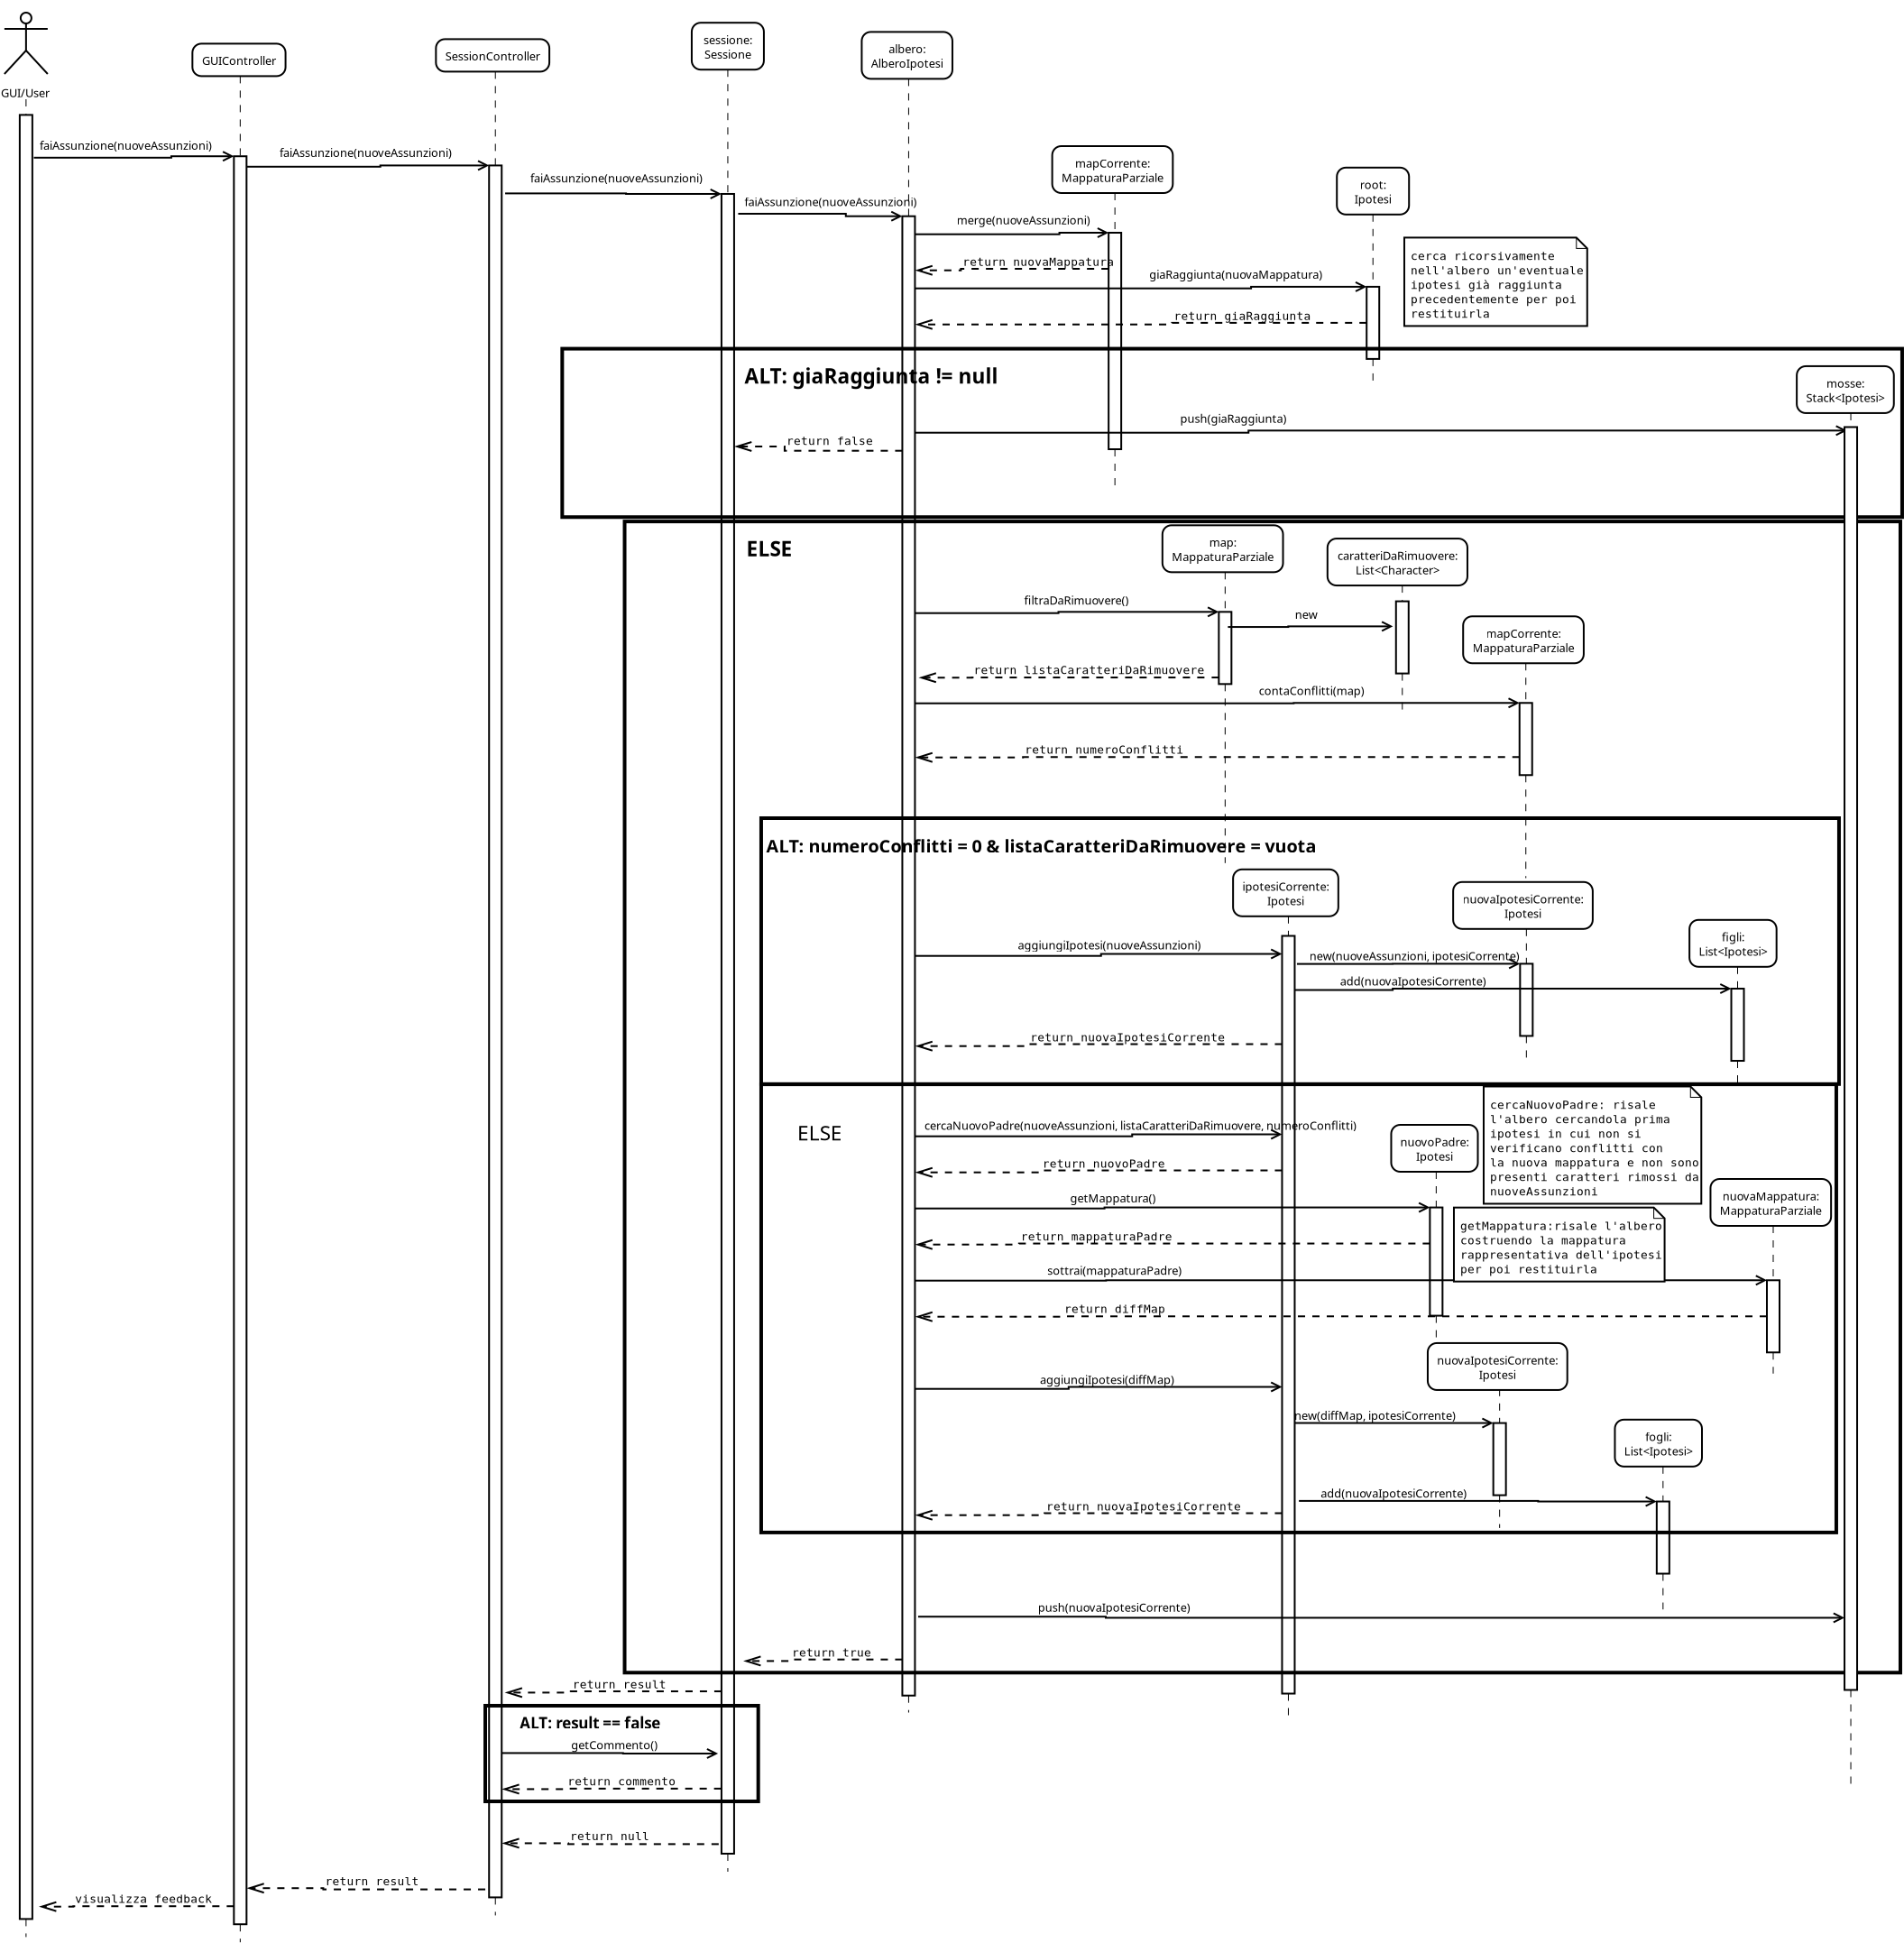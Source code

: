 <?xml version="1.0" encoding="UTF-8"?>
<dia:diagram xmlns:dia="http://www.lysator.liu.se/~alla/dia/">
  <dia:layer name="Background" visible="true" active="true">
    <dia:object type="UML - Actor" version="0" id="O0">
      <dia:attribute name="obj_pos">
        <dia:point val="6.777,5.68"/>
      </dia:attribute>
      <dia:attribute name="obj_bb">
        <dia:rectangle val="5.365,2.88;8.19,8.48"/>
      </dia:attribute>
      <dia:attribute name="meta">
        <dia:composite type="dict"/>
      </dia:attribute>
      <dia:attribute name="elem_corner">
        <dia:point val="5.527,2.98"/>
      </dia:attribute>
      <dia:attribute name="elem_width">
        <dia:real val="2.5"/>
      </dia:attribute>
      <dia:attribute name="elem_height">
        <dia:real val="5.4"/>
      </dia:attribute>
      <dia:attribute name="line_width">
        <dia:real val="0.1"/>
      </dia:attribute>
      <dia:attribute name="line_colour">
        <dia:color val="#000000"/>
      </dia:attribute>
      <dia:attribute name="fill_colour">
        <dia:color val="#ffffff"/>
      </dia:attribute>
      <dia:attribute name="text">
        <dia:composite type="text">
          <dia:attribute name="string">
            <dia:string>#GUI/User#</dia:string>
          </dia:attribute>
          <dia:attribute name="font">
            <dia:font family="sans" style="0" name="Helvetica"/>
          </dia:attribute>
          <dia:attribute name="height">
            <dia:real val="0.8"/>
          </dia:attribute>
          <dia:attribute name="pos">
            <dia:point val="6.777,8.175"/>
          </dia:attribute>
          <dia:attribute name="color">
            <dia:color val="#000000"/>
          </dia:attribute>
          <dia:attribute name="alignment">
            <dia:enum val="1"/>
          </dia:attribute>
        </dia:composite>
      </dia:attribute>
    </dia:object>
    <dia:object type="Standard - Text" version="1" id="O1">
      <dia:attribute name="obj_pos">
        <dia:point val="6.777,5.68"/>
      </dia:attribute>
      <dia:attribute name="obj_bb">
        <dia:rectangle val="6.777,5.085;6.777,5.83"/>
      </dia:attribute>
      <dia:attribute name="text">
        <dia:composite type="text">
          <dia:attribute name="string">
            <dia:string>##</dia:string>
          </dia:attribute>
          <dia:attribute name="font">
            <dia:font family="sans" style="0" name="Helvetica"/>
          </dia:attribute>
          <dia:attribute name="height">
            <dia:real val="0.8"/>
          </dia:attribute>
          <dia:attribute name="pos">
            <dia:point val="6.777,5.68"/>
          </dia:attribute>
          <dia:attribute name="color">
            <dia:color val="#000000"/>
          </dia:attribute>
          <dia:attribute name="alignment">
            <dia:enum val="0"/>
          </dia:attribute>
        </dia:composite>
      </dia:attribute>
      <dia:attribute name="valign">
        <dia:enum val="3"/>
      </dia:attribute>
      <dia:connections>
        <dia:connection handle="0" to="O0" connection="8"/>
      </dia:connections>
    </dia:object>
    <dia:object type="UML - Transition" version="2" id="O2">
      <dia:attribute name="obj_pos">
        <dia:point val="18.874,12.12"/>
      </dia:attribute>
      <dia:attribute name="obj_bb">
        <dia:rectangle val="18.824,10.983;32.495,12.62"/>
      </dia:attribute>
      <dia:attribute name="meta">
        <dia:composite type="dict"/>
      </dia:attribute>
      <dia:attribute name="orth_points">
        <dia:point val="18.874,12.12"/>
        <dia:point val="26.417,12.12"/>
        <dia:point val="26.417,12.051"/>
        <dia:point val="32.445,12.051"/>
      </dia:attribute>
      <dia:attribute name="orth_orient">
        <dia:enum val="0"/>
        <dia:enum val="1"/>
        <dia:enum val="0"/>
      </dia:attribute>
      <dia:attribute name="orth_autoroute">
        <dia:boolean val="false"/>
      </dia:attribute>
      <dia:attribute name="text_colour">
        <dia:color val="#000000"/>
      </dia:attribute>
      <dia:attribute name="line_colour">
        <dia:color val="#000000"/>
      </dia:attribute>
      <dia:attribute name="trigger">
        <dia:string>#faiAssunzione(nuoveAssunzioni)#</dia:string>
      </dia:attribute>
      <dia:attribute name="action">
        <dia:string>##</dia:string>
      </dia:attribute>
      <dia:attribute name="guard">
        <dia:string>##</dia:string>
      </dia:attribute>
      <dia:attribute name="trigger_text_pos">
        <dia:point val="25.612,11.583"/>
      </dia:attribute>
      <dia:attribute name="guard_text_pos">
        <dia:point val="25.917,11.585"/>
      </dia:attribute>
      <dia:attribute name="direction_inverted">
        <dia:boolean val="false"/>
      </dia:attribute>
      <dia:connections>
        <dia:connection handle="1" to="O51" connection="0"/>
      </dia:connections>
    </dia:object>
    <dia:object type="UML - Lifeline" version="0" id="O3">
      <dia:attribute name="obj_pos">
        <dia:point val="45.68,6.74"/>
      </dia:attribute>
      <dia:attribute name="obj_bb">
        <dia:rectangle val="45.28,6.715;46.08,106.654"/>
      </dia:attribute>
      <dia:attribute name="meta">
        <dia:composite type="dict"/>
      </dia:attribute>
      <dia:attribute name="conn_endpoints">
        <dia:point val="45.68,6.74"/>
        <dia:point val="45.68,106.629"/>
      </dia:attribute>
      <dia:attribute name="line_colour">
        <dia:color val="#000000"/>
      </dia:attribute>
      <dia:attribute name="fill_colour">
        <dia:color val="#ffffff"/>
      </dia:attribute>
      <dia:attribute name="rtop">
        <dia:real val="6.889"/>
      </dia:attribute>
      <dia:attribute name="rbot">
        <dia:real val="98.889"/>
      </dia:attribute>
      <dia:attribute name="draw_focus">
        <dia:boolean val="true"/>
      </dia:attribute>
      <dia:attribute name="draw_cross">
        <dia:boolean val="false"/>
      </dia:attribute>
      <dia:attribute name="cpl_northwest">
        <dia:int val="45"/>
      </dia:attribute>
      <dia:attribute name="cpl_southwest">
        <dia:int val="45"/>
      </dia:attribute>
      <dia:attribute name="cpl_northeast">
        <dia:int val="45"/>
      </dia:attribute>
      <dia:attribute name="cpl_southeast">
        <dia:int val="45"/>
      </dia:attribute>
      <dia:connections>
        <dia:connection handle="0" to="O68" connection="6"/>
      </dia:connections>
    </dia:object>
    <dia:object type="UML - Transition" version="2" id="O4">
      <dia:attribute name="obj_pos">
        <dia:point val="33.336,13.6"/>
      </dia:attribute>
      <dia:attribute name="obj_bb">
        <dia:rectangle val="33.286,12.396;45.38,14.129"/>
      </dia:attribute>
      <dia:attribute name="meta">
        <dia:composite type="dict"/>
      </dia:attribute>
      <dia:attribute name="orth_points">
        <dia:point val="33.336,13.6"/>
        <dia:point val="40.038,13.6"/>
        <dia:point val="40.038,13.629"/>
        <dia:point val="45.33,13.629"/>
      </dia:attribute>
      <dia:attribute name="orth_orient">
        <dia:enum val="0"/>
        <dia:enum val="1"/>
        <dia:enum val="0"/>
      </dia:attribute>
      <dia:attribute name="orth_autoroute">
        <dia:boolean val="false"/>
      </dia:attribute>
      <dia:attribute name="text_colour">
        <dia:color val="#000000"/>
      </dia:attribute>
      <dia:attribute name="line_colour">
        <dia:color val="#000000"/>
      </dia:attribute>
      <dia:attribute name="trigger">
        <dia:string>#faiAssunzione(nuoveAssunzioni)#</dia:string>
      </dia:attribute>
      <dia:attribute name="action">
        <dia:string>##</dia:string>
      </dia:attribute>
      <dia:attribute name="guard">
        <dia:string>##</dia:string>
      </dia:attribute>
      <dia:attribute name="trigger_text_pos">
        <dia:point val="39.511,12.996"/>
      </dia:attribute>
      <dia:attribute name="guard_text_pos">
        <dia:point val="39.538,13.115"/>
      </dia:attribute>
      <dia:attribute name="direction_inverted">
        <dia:boolean val="false"/>
      </dia:attribute>
      <dia:connections>
        <dia:connection handle="1" to="O3" connection="0"/>
      </dia:connections>
    </dia:object>
    <dia:object type="UML - Lifeline" version="0" id="O5">
      <dia:attribute name="obj_pos">
        <dia:point val="55.705,7.25"/>
      </dia:attribute>
      <dia:attribute name="obj_bb">
        <dia:rectangle val="55.305,7.225;56.105,97.831"/>
      </dia:attribute>
      <dia:attribute name="meta">
        <dia:composite type="dict"/>
      </dia:attribute>
      <dia:attribute name="conn_endpoints">
        <dia:point val="55.705,7.25"/>
        <dia:point val="55.705,97.806"/>
      </dia:attribute>
      <dia:attribute name="line_colour">
        <dia:color val="#000000"/>
      </dia:attribute>
      <dia:attribute name="fill_colour">
        <dia:color val="#ffffff"/>
      </dia:attribute>
      <dia:attribute name="rtop">
        <dia:real val="7.615"/>
      </dia:attribute>
      <dia:attribute name="rbot">
        <dia:real val="89.615"/>
      </dia:attribute>
      <dia:attribute name="draw_focus">
        <dia:boolean val="true"/>
      </dia:attribute>
      <dia:attribute name="draw_cross">
        <dia:boolean val="false"/>
      </dia:attribute>
      <dia:attribute name="cpl_northwest">
        <dia:int val="40"/>
      </dia:attribute>
      <dia:attribute name="cpl_southwest">
        <dia:int val="40"/>
      </dia:attribute>
      <dia:attribute name="cpl_northeast">
        <dia:int val="40"/>
      </dia:attribute>
      <dia:attribute name="cpl_southeast">
        <dia:int val="40"/>
      </dia:attribute>
      <dia:connections>
        <dia:connection handle="0" to="O69" connection="6"/>
      </dia:connections>
    </dia:object>
    <dia:object type="Standard - Text" version="1" id="O6">
      <dia:attribute name="obj_pos">
        <dia:point val="57.639,5.891"/>
      </dia:attribute>
      <dia:attribute name="obj_bb">
        <dia:rectangle val="57.639,5.296;57.639,6.041"/>
      </dia:attribute>
      <dia:attribute name="text">
        <dia:composite type="text">
          <dia:attribute name="string">
            <dia:string>##</dia:string>
          </dia:attribute>
          <dia:attribute name="font">
            <dia:font family="sans" style="0" name="Helvetica"/>
          </dia:attribute>
          <dia:attribute name="height">
            <dia:real val="0.8"/>
          </dia:attribute>
          <dia:attribute name="pos">
            <dia:point val="57.639,5.891"/>
          </dia:attribute>
          <dia:attribute name="color">
            <dia:color val="#000000"/>
          </dia:attribute>
          <dia:attribute name="alignment">
            <dia:enum val="0"/>
          </dia:attribute>
        </dia:composite>
      </dia:attribute>
      <dia:attribute name="valign">
        <dia:enum val="3"/>
      </dia:attribute>
    </dia:object>
    <dia:object type="UML - Transition" version="2" id="O7">
      <dia:attribute name="obj_pos">
        <dia:point val="46.255,14.728"/>
      </dia:attribute>
      <dia:attribute name="obj_bb">
        <dia:rectangle val="46.205,13.697;56.525,15.365"/>
      </dia:attribute>
      <dia:attribute name="meta">
        <dia:composite type="dict"/>
      </dia:attribute>
      <dia:attribute name="orth_points">
        <dia:point val="46.255,14.728"/>
        <dia:point val="52.223,14.728"/>
        <dia:point val="52.223,14.865"/>
        <dia:point val="55.355,14.865"/>
      </dia:attribute>
      <dia:attribute name="orth_orient">
        <dia:enum val="0"/>
        <dia:enum val="1"/>
        <dia:enum val="0"/>
      </dia:attribute>
      <dia:attribute name="orth_autoroute">
        <dia:boolean val="false"/>
      </dia:attribute>
      <dia:attribute name="text_colour">
        <dia:color val="#000000"/>
      </dia:attribute>
      <dia:attribute name="line_colour">
        <dia:color val="#000000"/>
      </dia:attribute>
      <dia:attribute name="trigger">
        <dia:string>#faiAssunzione(nuoveAssunzioni)#</dia:string>
      </dia:attribute>
      <dia:attribute name="action">
        <dia:string>##</dia:string>
      </dia:attribute>
      <dia:attribute name="guard">
        <dia:string>##</dia:string>
      </dia:attribute>
      <dia:attribute name="trigger_text_pos">
        <dia:point val="51.38,14.307"/>
      </dia:attribute>
      <dia:attribute name="guard_text_pos">
        <dia:point val="51.723,14.297"/>
      </dia:attribute>
      <dia:attribute name="direction_inverted">
        <dia:boolean val="false"/>
      </dia:attribute>
      <dia:connections>
        <dia:connection handle="1" to="O5" connection="0"/>
      </dia:connections>
    </dia:object>
    <dia:object type="Standard - Text" version="1" id="O8">
      <dia:attribute name="obj_pos">
        <dia:point val="45.643,5.573"/>
      </dia:attribute>
      <dia:attribute name="obj_bb">
        <dia:rectangle val="45.643,4.978;45.643,5.723"/>
      </dia:attribute>
      <dia:attribute name="text">
        <dia:composite type="text">
          <dia:attribute name="string">
            <dia:string>##</dia:string>
          </dia:attribute>
          <dia:attribute name="font">
            <dia:font family="sans" style="0" name="Helvetica"/>
          </dia:attribute>
          <dia:attribute name="height">
            <dia:real val="0.8"/>
          </dia:attribute>
          <dia:attribute name="pos">
            <dia:point val="45.643,5.573"/>
          </dia:attribute>
          <dia:attribute name="color">
            <dia:color val="#000000"/>
          </dia:attribute>
          <dia:attribute name="alignment">
            <dia:enum val="0"/>
          </dia:attribute>
        </dia:composite>
      </dia:attribute>
      <dia:attribute name="valign">
        <dia:enum val="3"/>
      </dia:attribute>
    </dia:object>
    <dia:object type="Standard - Text" version="1" id="O9">
      <dia:attribute name="obj_pos">
        <dia:point val="45.643,5.573"/>
      </dia:attribute>
      <dia:attribute name="obj_bb">
        <dia:rectangle val="45.643,4.978;45.643,5.723"/>
      </dia:attribute>
      <dia:attribute name="text">
        <dia:composite type="text">
          <dia:attribute name="string">
            <dia:string>##</dia:string>
          </dia:attribute>
          <dia:attribute name="font">
            <dia:font family="sans" style="0" name="Helvetica"/>
          </dia:attribute>
          <dia:attribute name="height">
            <dia:real val="0.8"/>
          </dia:attribute>
          <dia:attribute name="pos">
            <dia:point val="45.643,5.573"/>
          </dia:attribute>
          <dia:attribute name="color">
            <dia:color val="#000000"/>
          </dia:attribute>
          <dia:attribute name="alignment">
            <dia:enum val="0"/>
          </dia:attribute>
        </dia:composite>
      </dia:attribute>
      <dia:attribute name="valign">
        <dia:enum val="3"/>
      </dia:attribute>
    </dia:object>
    <dia:object type="Standard - Text" version="1" id="O10">
      <dia:attribute name="obj_pos">
        <dia:point val="44.699,5.325"/>
      </dia:attribute>
      <dia:attribute name="obj_bb">
        <dia:rectangle val="44.699,4.73;44.699,5.475"/>
      </dia:attribute>
      <dia:attribute name="text">
        <dia:composite type="text">
          <dia:attribute name="string">
            <dia:string>##</dia:string>
          </dia:attribute>
          <dia:attribute name="font">
            <dia:font family="sans" style="0" name="Helvetica"/>
          </dia:attribute>
          <dia:attribute name="height">
            <dia:real val="0.8"/>
          </dia:attribute>
          <dia:attribute name="pos">
            <dia:point val="44.699,5.325"/>
          </dia:attribute>
          <dia:attribute name="color">
            <dia:color val="#000000"/>
          </dia:attribute>
          <dia:attribute name="alignment">
            <dia:enum val="0"/>
          </dia:attribute>
        </dia:composite>
      </dia:attribute>
      <dia:attribute name="valign">
        <dia:enum val="3"/>
      </dia:attribute>
    </dia:object>
    <dia:object type="UML - Transition" version="2" id="O11">
      <dia:attribute name="obj_pos">
        <dia:point val="7.21,11.62"/>
      </dia:attribute>
      <dia:attribute name="obj_bb">
        <dia:rectangle val="7.16,10.481;18.35,12.12"/>
      </dia:attribute>
      <dia:attribute name="meta">
        <dia:composite type="dict"/>
      </dia:attribute>
      <dia:attribute name="orth_points">
        <dia:point val="7.21,11.62"/>
        <dia:point val="14.83,11.62"/>
        <dia:point val="14.83,11.541"/>
        <dia:point val="18.3,11.541"/>
      </dia:attribute>
      <dia:attribute name="orth_orient">
        <dia:enum val="0"/>
        <dia:enum val="1"/>
        <dia:enum val="0"/>
      </dia:attribute>
      <dia:attribute name="orth_autoroute">
        <dia:boolean val="false"/>
      </dia:attribute>
      <dia:attribute name="text_colour">
        <dia:color val="#000000"/>
      </dia:attribute>
      <dia:attribute name="line_colour">
        <dia:color val="#000000"/>
      </dia:attribute>
      <dia:attribute name="trigger">
        <dia:string>#faiAssunzione(nuoveAssunzioni)#</dia:string>
      </dia:attribute>
      <dia:attribute name="action">
        <dia:string>##</dia:string>
      </dia:attribute>
      <dia:attribute name="guard">
        <dia:string>##</dia:string>
      </dia:attribute>
      <dia:attribute name="trigger_text_pos">
        <dia:point val="12.306,11.178"/>
      </dia:attribute>
      <dia:attribute name="guard_text_pos">
        <dia:point val="14.33,11.081"/>
      </dia:attribute>
      <dia:attribute name="direction_inverted">
        <dia:boolean val="false"/>
      </dia:attribute>
      <dia:connections>
        <dia:connection handle="1" to="O52" connection="0"/>
      </dia:connections>
    </dia:object>
    <dia:object type="UML - Lifeline" version="0" id="O12">
      <dia:attribute name="obj_pos">
        <dia:point val="67.14,13.58"/>
      </dia:attribute>
      <dia:attribute name="obj_bb">
        <dia:rectangle val="66.74,13.555;67.54,30.003"/>
      </dia:attribute>
      <dia:attribute name="meta">
        <dia:composite type="dict"/>
      </dia:attribute>
      <dia:attribute name="conn_endpoints">
        <dia:point val="67.14,13.58"/>
        <dia:point val="67.14,29.978"/>
      </dia:attribute>
      <dia:attribute name="line_colour">
        <dia:color val="#000000"/>
      </dia:attribute>
      <dia:attribute name="fill_colour">
        <dia:color val="#ffffff"/>
      </dia:attribute>
      <dia:attribute name="rtop">
        <dia:real val="2.2"/>
      </dia:attribute>
      <dia:attribute name="rbot">
        <dia:real val="14.2"/>
      </dia:attribute>
      <dia:attribute name="draw_focus">
        <dia:boolean val="true"/>
      </dia:attribute>
      <dia:attribute name="draw_cross">
        <dia:boolean val="false"/>
      </dia:attribute>
      <dia:attribute name="cpl_northwest">
        <dia:int val="5"/>
      </dia:attribute>
      <dia:attribute name="cpl_southwest">
        <dia:int val="5"/>
      </dia:attribute>
      <dia:attribute name="cpl_northeast">
        <dia:int val="5"/>
      </dia:attribute>
      <dia:attribute name="cpl_southeast">
        <dia:int val="5"/>
      </dia:attribute>
      <dia:connections>
        <dia:connection handle="0" to="O70" connection="6"/>
      </dia:connections>
    </dia:object>
    <dia:object type="UML - Transition" version="2" id="O13">
      <dia:attribute name="obj_pos">
        <dia:point val="56.055,15.865"/>
      </dia:attribute>
      <dia:attribute name="obj_bb">
        <dia:rectangle val="56.005,14.719;66.84,16.365"/>
      </dia:attribute>
      <dia:attribute name="meta">
        <dia:composite type="dict"/>
      </dia:attribute>
      <dia:attribute name="orth_points">
        <dia:point val="56.055,15.865"/>
        <dia:point val="64.062,15.865"/>
        <dia:point val="64.062,15.78"/>
        <dia:point val="66.79,15.78"/>
      </dia:attribute>
      <dia:attribute name="orth_orient">
        <dia:enum val="0"/>
        <dia:enum val="1"/>
        <dia:enum val="0"/>
      </dia:attribute>
      <dia:attribute name="orth_autoroute">
        <dia:boolean val="false"/>
      </dia:attribute>
      <dia:attribute name="text_colour">
        <dia:color val="#000000"/>
      </dia:attribute>
      <dia:attribute name="line_colour">
        <dia:color val="#000000"/>
      </dia:attribute>
      <dia:attribute name="trigger">
        <dia:string>#merge(nuoveAssunzioni)#</dia:string>
      </dia:attribute>
      <dia:attribute name="action">
        <dia:string>##</dia:string>
      </dia:attribute>
      <dia:attribute name="guard">
        <dia:string>##</dia:string>
      </dia:attribute>
      <dia:attribute name="trigger_text_pos">
        <dia:point val="62.066,15.319"/>
      </dia:attribute>
      <dia:attribute name="guard_text_pos">
        <dia:point val="63.562,15.322"/>
      </dia:attribute>
      <dia:attribute name="direction_inverted">
        <dia:boolean val="false"/>
      </dia:attribute>
      <dia:connections>
        <dia:connection handle="0" to="O5" connection="87"/>
        <dia:connection handle="1" to="O12" connection="0"/>
      </dia:connections>
    </dia:object>
    <dia:object type="UML - Dependency" version="1" id="O14">
      <dia:attribute name="obj_pos">
        <dia:point val="66.79,17.78"/>
      </dia:attribute>
      <dia:attribute name="obj_bb">
        <dia:rectangle val="55.605,17.072;66.84,18.672"/>
      </dia:attribute>
      <dia:attribute name="meta">
        <dia:composite type="dict"/>
      </dia:attribute>
      <dia:attribute name="orth_points">
        <dia:point val="66.79,17.78"/>
        <dia:point val="58.601,17.78"/>
        <dia:point val="58.601,17.865"/>
        <dia:point val="56.055,17.865"/>
      </dia:attribute>
      <dia:attribute name="orth_orient">
        <dia:enum val="0"/>
        <dia:enum val="1"/>
        <dia:enum val="0"/>
      </dia:attribute>
      <dia:attribute name="orth_autoroute">
        <dia:boolean val="false"/>
      </dia:attribute>
      <dia:attribute name="text_colour">
        <dia:color val="#000000"/>
      </dia:attribute>
      <dia:attribute name="line_colour">
        <dia:color val="#000000"/>
      </dia:attribute>
      <dia:attribute name="name">
        <dia:string>#return nuovaMappatura#</dia:string>
      </dia:attribute>
      <dia:attribute name="stereotype">
        <dia:string>##</dia:string>
      </dia:attribute>
      <dia:attribute name="draw_arrow">
        <dia:boolean val="true"/>
      </dia:attribute>
      <dia:connections>
        <dia:connection handle="0" to="O12" connection="8"/>
        <dia:connection handle="1" to="O5" connection="89"/>
      </dia:connections>
    </dia:object>
    <dia:object type="UML - Lifeline" version="0" id="O15">
      <dia:attribute name="obj_pos">
        <dia:point val="81.444,14.77"/>
      </dia:attribute>
      <dia:attribute name="obj_bb">
        <dia:rectangle val="81.044,14.745;81.844,24.009"/>
      </dia:attribute>
      <dia:attribute name="meta">
        <dia:composite type="dict"/>
      </dia:attribute>
      <dia:attribute name="conn_endpoints">
        <dia:point val="81.444,14.77"/>
        <dia:point val="81.444,23.984"/>
      </dia:attribute>
      <dia:attribute name="line_colour">
        <dia:color val="#000000"/>
      </dia:attribute>
      <dia:attribute name="fill_colour">
        <dia:color val="#ffffff"/>
      </dia:attribute>
      <dia:attribute name="rtop">
        <dia:real val="4.005"/>
      </dia:attribute>
      <dia:attribute name="rbot">
        <dia:real val="8.005"/>
      </dia:attribute>
      <dia:attribute name="draw_focus">
        <dia:boolean val="true"/>
      </dia:attribute>
      <dia:attribute name="draw_cross">
        <dia:boolean val="false"/>
      </dia:attribute>
      <dia:attribute name="cpl_northwest">
        <dia:int val="1"/>
      </dia:attribute>
      <dia:attribute name="cpl_southwest">
        <dia:int val="1"/>
      </dia:attribute>
      <dia:attribute name="cpl_northeast">
        <dia:int val="1"/>
      </dia:attribute>
      <dia:attribute name="cpl_southeast">
        <dia:int val="1"/>
      </dia:attribute>
      <dia:connections>
        <dia:connection handle="0" to="O71" connection="6"/>
      </dia:connections>
    </dia:object>
    <dia:object type="UML - Transition" version="2" id="O16">
      <dia:attribute name="obj_pos">
        <dia:point val="56.055,18.865"/>
      </dia:attribute>
      <dia:attribute name="obj_bb">
        <dia:rectangle val="56.005,17.72;81.144,19.365"/>
      </dia:attribute>
      <dia:attribute name="meta">
        <dia:composite type="dict"/>
      </dia:attribute>
      <dia:attribute name="orth_points">
        <dia:point val="56.055,18.865"/>
        <dia:point val="74.688,18.865"/>
        <dia:point val="74.688,18.775"/>
        <dia:point val="81.094,18.775"/>
      </dia:attribute>
      <dia:attribute name="orth_orient">
        <dia:enum val="0"/>
        <dia:enum val="1"/>
        <dia:enum val="0"/>
      </dia:attribute>
      <dia:attribute name="orth_autoroute">
        <dia:boolean val="false"/>
      </dia:attribute>
      <dia:attribute name="text_colour">
        <dia:color val="#000000"/>
      </dia:attribute>
      <dia:attribute name="line_colour">
        <dia:color val="#000000"/>
      </dia:attribute>
      <dia:attribute name="trigger">
        <dia:string>#giaRaggiunta(nuovaMappatura)#</dia:string>
      </dia:attribute>
      <dia:attribute name="action">
        <dia:string>##</dia:string>
      </dia:attribute>
      <dia:attribute name="guard">
        <dia:string>##</dia:string>
      </dia:attribute>
      <dia:attribute name="trigger_text_pos">
        <dia:point val="73.844,18.331"/>
      </dia:attribute>
      <dia:attribute name="guard_text_pos">
        <dia:point val="74.188,18.32"/>
      </dia:attribute>
      <dia:attribute name="direction_inverted">
        <dia:boolean val="false"/>
      </dia:attribute>
      <dia:connections>
        <dia:connection handle="0" to="O5" connection="90"/>
        <dia:connection handle="1" to="O15" connection="0"/>
      </dia:connections>
    </dia:object>
    <dia:object type="UML - Dependency" version="1" id="O17">
      <dia:attribute name="obj_pos">
        <dia:point val="81.094,20.775"/>
      </dia:attribute>
      <dia:attribute name="obj_bb">
        <dia:rectangle val="55.605,20.07;81.144,21.67"/>
      </dia:attribute>
      <dia:attribute name="meta">
        <dia:composite type="dict"/>
      </dia:attribute>
      <dia:attribute name="orth_points">
        <dia:point val="81.094,20.775"/>
        <dia:point val="70.303,20.775"/>
        <dia:point val="70.303,20.865"/>
        <dia:point val="56.055,20.865"/>
      </dia:attribute>
      <dia:attribute name="orth_orient">
        <dia:enum val="0"/>
        <dia:enum val="1"/>
        <dia:enum val="0"/>
      </dia:attribute>
      <dia:attribute name="orth_autoroute">
        <dia:boolean val="false"/>
      </dia:attribute>
      <dia:attribute name="text_colour">
        <dia:color val="#000000"/>
      </dia:attribute>
      <dia:attribute name="line_colour">
        <dia:color val="#000000"/>
      </dia:attribute>
      <dia:attribute name="name">
        <dia:string>#return giaRaggiunta#</dia:string>
      </dia:attribute>
      <dia:attribute name="stereotype">
        <dia:string>##</dia:string>
      </dia:attribute>
      <dia:attribute name="draw_arrow">
        <dia:boolean val="true"/>
      </dia:attribute>
      <dia:connections>
        <dia:connection handle="0" to="O15" connection="2"/>
        <dia:connection handle="1" to="O5" connection="92"/>
      </dia:connections>
    </dia:object>
    <dia:object type="UML - Transition" version="2" id="O18">
      <dia:attribute name="obj_pos">
        <dia:point val="56.055,26.865"/>
      </dia:attribute>
      <dia:attribute name="obj_bb">
        <dia:rectangle val="56.005,25.705;107.777,27.365"/>
      </dia:attribute>
      <dia:attribute name="meta">
        <dia:composite type="dict"/>
      </dia:attribute>
      <dia:attribute name="orth_points">
        <dia:point val="56.055,26.865"/>
        <dia:point val="74.546,26.865"/>
        <dia:point val="74.546,26.746"/>
        <dia:point val="107.727,26.746"/>
      </dia:attribute>
      <dia:attribute name="orth_orient">
        <dia:enum val="0"/>
        <dia:enum val="1"/>
        <dia:enum val="0"/>
      </dia:attribute>
      <dia:attribute name="orth_autoroute">
        <dia:boolean val="false"/>
      </dia:attribute>
      <dia:attribute name="text_colour">
        <dia:color val="#000000"/>
      </dia:attribute>
      <dia:attribute name="line_colour">
        <dia:color val="#000000"/>
      </dia:attribute>
      <dia:attribute name="trigger">
        <dia:string>#push(giaRaggiunta)#</dia:string>
      </dia:attribute>
      <dia:attribute name="action">
        <dia:string>##</dia:string>
      </dia:attribute>
      <dia:attribute name="guard">
        <dia:string>##</dia:string>
      </dia:attribute>
      <dia:attribute name="trigger_text_pos">
        <dia:point val="73.703,26.316"/>
      </dia:attribute>
      <dia:attribute name="guard_text_pos">
        <dia:point val="74.046,26.305"/>
      </dia:attribute>
      <dia:attribute name="direction_inverted">
        <dia:boolean val="false"/>
      </dia:attribute>
      <dia:connections>
        <dia:connection handle="0" to="O5" connection="98"/>
      </dia:connections>
    </dia:object>
    <dia:object type="Standard - Text" version="1" id="O19">
      <dia:attribute name="obj_pos">
        <dia:point val="81.424,13.482"/>
      </dia:attribute>
      <dia:attribute name="obj_bb">
        <dia:rectangle val="81.424,12.887;81.424,13.632"/>
      </dia:attribute>
      <dia:attribute name="text">
        <dia:composite type="text">
          <dia:attribute name="string">
            <dia:string>##</dia:string>
          </dia:attribute>
          <dia:attribute name="font">
            <dia:font family="sans" style="0" name="Helvetica"/>
          </dia:attribute>
          <dia:attribute name="height">
            <dia:real val="0.8"/>
          </dia:attribute>
          <dia:attribute name="pos">
            <dia:point val="81.424,13.482"/>
          </dia:attribute>
          <dia:attribute name="color">
            <dia:color val="#000000"/>
          </dia:attribute>
          <dia:attribute name="alignment">
            <dia:enum val="0"/>
          </dia:attribute>
        </dia:composite>
      </dia:attribute>
      <dia:attribute name="valign">
        <dia:enum val="3"/>
      </dia:attribute>
    </dia:object>
    <dia:object type="UML - Dependency" version="1" id="O20">
      <dia:attribute name="obj_pos">
        <dia:point val="55.355,27.865"/>
      </dia:attribute>
      <dia:attribute name="obj_bb">
        <dia:rectangle val="45.58,26.997;55.405,28.597"/>
      </dia:attribute>
      <dia:attribute name="meta">
        <dia:composite type="dict"/>
      </dia:attribute>
      <dia:attribute name="orth_points">
        <dia:point val="55.355,27.865"/>
        <dia:point val="48.83,27.865"/>
        <dia:point val="48.83,27.629"/>
        <dia:point val="46.03,27.629"/>
      </dia:attribute>
      <dia:attribute name="orth_orient">
        <dia:enum val="0"/>
        <dia:enum val="1"/>
        <dia:enum val="0"/>
      </dia:attribute>
      <dia:attribute name="orth_autoroute">
        <dia:boolean val="false"/>
      </dia:attribute>
      <dia:attribute name="text_colour">
        <dia:color val="#000000"/>
      </dia:attribute>
      <dia:attribute name="line_colour">
        <dia:color val="#000000"/>
      </dia:attribute>
      <dia:attribute name="name">
        <dia:string>#return false#</dia:string>
      </dia:attribute>
      <dia:attribute name="stereotype">
        <dia:string>##</dia:string>
      </dia:attribute>
      <dia:attribute name="draw_arrow">
        <dia:boolean val="true"/>
      </dia:attribute>
      <dia:connections>
        <dia:connection handle="0" to="O5" connection="19"/>
        <dia:connection handle="1" to="O3" connection="110"/>
      </dia:connections>
    </dia:object>
    <dia:object type="UML - Lifeline" version="0" id="O21">
      <dia:attribute name="obj_pos">
        <dia:point val="73.25,34.596"/>
      </dia:attribute>
      <dia:attribute name="obj_bb">
        <dia:rectangle val="72.85,34.571;73.65,50.746"/>
      </dia:attribute>
      <dia:attribute name="meta">
        <dia:composite type="dict"/>
      </dia:attribute>
      <dia:attribute name="conn_endpoints">
        <dia:point val="73.25,34.596"/>
        <dia:point val="73.25,50.721"/>
      </dia:attribute>
      <dia:attribute name="line_colour">
        <dia:color val="#000000"/>
      </dia:attribute>
      <dia:attribute name="fill_colour">
        <dia:color val="#ffffff"/>
      </dia:attribute>
      <dia:attribute name="rtop">
        <dia:real val="2.2"/>
      </dia:attribute>
      <dia:attribute name="rbot">
        <dia:real val="6.2"/>
      </dia:attribute>
      <dia:attribute name="draw_focus">
        <dia:boolean val="true"/>
      </dia:attribute>
      <dia:attribute name="draw_cross">
        <dia:boolean val="false"/>
      </dia:attribute>
      <dia:attribute name="cpl_northwest">
        <dia:int val="1"/>
      </dia:attribute>
      <dia:attribute name="cpl_southwest">
        <dia:int val="1"/>
      </dia:attribute>
      <dia:attribute name="cpl_northeast">
        <dia:int val="1"/>
      </dia:attribute>
      <dia:attribute name="cpl_southeast">
        <dia:int val="1"/>
      </dia:attribute>
      <dia:connections>
        <dia:connection handle="0" to="O72" connection="6"/>
      </dia:connections>
    </dia:object>
    <dia:object type="UML - Transition" version="2" id="O22">
      <dia:attribute name="obj_pos">
        <dia:point val="56.055,36.865"/>
      </dia:attribute>
      <dia:attribute name="obj_bb">
        <dia:rectangle val="56.005,35.73;72.95,37.365"/>
      </dia:attribute>
      <dia:attribute name="meta">
        <dia:composite type="dict"/>
      </dia:attribute>
      <dia:attribute name="orth_points">
        <dia:point val="56.055,36.865"/>
        <dia:point val="64.009,36.865"/>
        <dia:point val="64.009,36.796"/>
        <dia:point val="72.9,36.796"/>
      </dia:attribute>
      <dia:attribute name="orth_orient">
        <dia:enum val="0"/>
        <dia:enum val="1"/>
        <dia:enum val="0"/>
      </dia:attribute>
      <dia:attribute name="orth_autoroute">
        <dia:boolean val="false"/>
      </dia:attribute>
      <dia:attribute name="text_colour">
        <dia:color val="#000000"/>
      </dia:attribute>
      <dia:attribute name="line_colour">
        <dia:color val="#000000"/>
      </dia:attribute>
      <dia:attribute name="trigger">
        <dia:string>#filtraDaRimuovere()#</dia:string>
      </dia:attribute>
      <dia:attribute name="action">
        <dia:string>##</dia:string>
      </dia:attribute>
      <dia:attribute name="guard">
        <dia:string>##</dia:string>
      </dia:attribute>
      <dia:attribute name="trigger_text_pos">
        <dia:point val="65.006,36.388"/>
      </dia:attribute>
      <dia:attribute name="guard_text_pos">
        <dia:point val="63.509,36.33"/>
      </dia:attribute>
      <dia:attribute name="direction_inverted">
        <dia:boolean val="false"/>
      </dia:attribute>
      <dia:connections>
        <dia:connection handle="0" to="O5" connection="108"/>
        <dia:connection handle="1" to="O21" connection="0"/>
      </dia:connections>
    </dia:object>
    <dia:object type="UML - Dependency" version="1" id="O23">
      <dia:attribute name="obj_pos">
        <dia:point val="72.903,40.433"/>
      </dia:attribute>
      <dia:attribute name="obj_bb">
        <dia:rectangle val="55.806,39.688;72.954,41.288"/>
      </dia:attribute>
      <dia:attribute name="meta">
        <dia:composite type="dict"/>
      </dia:attribute>
      <dia:attribute name="orth_points">
        <dia:point val="72.903,40.433"/>
        <dia:point val="59.208,40.433"/>
        <dia:point val="59.208,40.443"/>
        <dia:point val="56.256,40.443"/>
      </dia:attribute>
      <dia:attribute name="orth_orient">
        <dia:enum val="0"/>
        <dia:enum val="1"/>
        <dia:enum val="0"/>
      </dia:attribute>
      <dia:attribute name="orth_autoroute">
        <dia:boolean val="false"/>
      </dia:attribute>
      <dia:attribute name="text_colour">
        <dia:color val="#000000"/>
      </dia:attribute>
      <dia:attribute name="line_colour">
        <dia:color val="#000000"/>
      </dia:attribute>
      <dia:attribute name="name">
        <dia:string>#return listaCaratteriDaRimuovere#</dia:string>
      </dia:attribute>
      <dia:attribute name="stereotype">
        <dia:string>##</dia:string>
      </dia:attribute>
      <dia:attribute name="draw_arrow">
        <dia:boolean val="true"/>
      </dia:attribute>
    </dia:object>
    <dia:object type="UML - Lifeline" version="0" id="O24">
      <dia:attribute name="obj_pos">
        <dia:point val="89.92,39.643"/>
      </dia:attribute>
      <dia:attribute name="obj_bb">
        <dia:rectangle val="89.52,39.618;90.32,51.579"/>
      </dia:attribute>
      <dia:attribute name="meta">
        <dia:composite type="dict"/>
      </dia:attribute>
      <dia:attribute name="conn_endpoints">
        <dia:point val="89.92,39.643"/>
        <dia:point val="89.92,51.554"/>
      </dia:attribute>
      <dia:attribute name="line_colour">
        <dia:color val="#000000"/>
      </dia:attribute>
      <dia:attribute name="fill_colour">
        <dia:color val="#ffffff"/>
      </dia:attribute>
      <dia:attribute name="rtop">
        <dia:real val="2.2"/>
      </dia:attribute>
      <dia:attribute name="rbot">
        <dia:real val="6.2"/>
      </dia:attribute>
      <dia:attribute name="draw_focus">
        <dia:boolean val="true"/>
      </dia:attribute>
      <dia:attribute name="draw_cross">
        <dia:boolean val="false"/>
      </dia:attribute>
      <dia:attribute name="cpl_northwest">
        <dia:int val="1"/>
      </dia:attribute>
      <dia:attribute name="cpl_southwest">
        <dia:int val="1"/>
      </dia:attribute>
      <dia:attribute name="cpl_northeast">
        <dia:int val="1"/>
      </dia:attribute>
      <dia:attribute name="cpl_southeast">
        <dia:int val="1"/>
      </dia:attribute>
      <dia:connections>
        <dia:connection handle="0" to="O73" connection="6"/>
      </dia:connections>
    </dia:object>
    <dia:object type="UML - Transition" version="2" id="O25">
      <dia:attribute name="obj_pos">
        <dia:point val="56.055,41.865"/>
      </dia:attribute>
      <dia:attribute name="obj_bb">
        <dia:rectangle val="56.005,40.754;89.62,42.365"/>
      </dia:attribute>
      <dia:attribute name="meta">
        <dia:composite type="dict"/>
      </dia:attribute>
      <dia:attribute name="orth_points">
        <dia:point val="56.055,41.865"/>
        <dia:point val="77.05,41.865"/>
        <dia:point val="77.05,41.843"/>
        <dia:point val="89.57,41.843"/>
      </dia:attribute>
      <dia:attribute name="orth_orient">
        <dia:enum val="0"/>
        <dia:enum val="1"/>
        <dia:enum val="0"/>
      </dia:attribute>
      <dia:attribute name="orth_autoroute">
        <dia:boolean val="false"/>
      </dia:attribute>
      <dia:attribute name="text_colour">
        <dia:color val="#000000"/>
      </dia:attribute>
      <dia:attribute name="line_colour">
        <dia:color val="#000000"/>
      </dia:attribute>
      <dia:attribute name="trigger">
        <dia:string>#contaConflitti(map)#</dia:string>
      </dia:attribute>
      <dia:attribute name="action">
        <dia:string>##</dia:string>
      </dia:attribute>
      <dia:attribute name="guard">
        <dia:string>##</dia:string>
      </dia:attribute>
      <dia:attribute name="trigger_text_pos">
        <dia:point val="78.047,41.411"/>
      </dia:attribute>
      <dia:attribute name="guard_text_pos">
        <dia:point val="76.55,41.354"/>
      </dia:attribute>
      <dia:attribute name="direction_inverted">
        <dia:boolean val="false"/>
      </dia:attribute>
      <dia:connections>
        <dia:connection handle="0" to="O5" connection="113"/>
        <dia:connection handle="1" to="O24" connection="0"/>
      </dia:connections>
    </dia:object>
    <dia:object type="UML - Dependency" version="1" id="O26">
      <dia:attribute name="obj_pos">
        <dia:point val="89.57,44.843"/>
      </dia:attribute>
      <dia:attribute name="obj_bb">
        <dia:rectangle val="55.605,44.104;89.62,45.704"/>
      </dia:attribute>
      <dia:attribute name="meta">
        <dia:composite type="dict"/>
      </dia:attribute>
      <dia:attribute name="orth_points">
        <dia:point val="89.57,44.843"/>
        <dia:point val="62.045,44.843"/>
        <dia:point val="62.045,44.865"/>
        <dia:point val="56.055,44.865"/>
      </dia:attribute>
      <dia:attribute name="orth_orient">
        <dia:enum val="0"/>
        <dia:enum val="1"/>
        <dia:enum val="0"/>
      </dia:attribute>
      <dia:attribute name="orth_autoroute">
        <dia:boolean val="false"/>
      </dia:attribute>
      <dia:attribute name="text_colour">
        <dia:color val="#000000"/>
      </dia:attribute>
      <dia:attribute name="line_colour">
        <dia:color val="#000000"/>
      </dia:attribute>
      <dia:attribute name="name">
        <dia:string>#return numeroConflitti#</dia:string>
      </dia:attribute>
      <dia:attribute name="stereotype">
        <dia:string>##</dia:string>
      </dia:attribute>
      <dia:attribute name="draw_arrow">
        <dia:boolean val="true"/>
      </dia:attribute>
      <dia:connections>
        <dia:connection handle="0" to="O24" connection="8"/>
        <dia:connection handle="1" to="O5" connection="116"/>
      </dia:connections>
    </dia:object>
    <dia:object type="UML - Lifeline" version="0" id="O27">
      <dia:attribute name="obj_pos">
        <dia:point val="83.072,35.333"/>
      </dia:attribute>
      <dia:attribute name="obj_bb">
        <dia:rectangle val="82.672,35.308;83.472,42.325"/>
      </dia:attribute>
      <dia:attribute name="meta">
        <dia:composite type="dict"/>
      </dia:attribute>
      <dia:attribute name="conn_endpoints">
        <dia:point val="83.072,35.333"/>
        <dia:point val="83.072,42.3"/>
      </dia:attribute>
      <dia:attribute name="line_colour">
        <dia:color val="#000000"/>
      </dia:attribute>
      <dia:attribute name="fill_colour">
        <dia:color val="#ffffff"/>
      </dia:attribute>
      <dia:attribute name="rtop">
        <dia:real val="0.877"/>
      </dia:attribute>
      <dia:attribute name="rbot">
        <dia:real val="4.877"/>
      </dia:attribute>
      <dia:attribute name="draw_focus">
        <dia:boolean val="true"/>
      </dia:attribute>
      <dia:attribute name="draw_cross">
        <dia:boolean val="false"/>
      </dia:attribute>
      <dia:attribute name="cpl_northwest">
        <dia:int val="1"/>
      </dia:attribute>
      <dia:attribute name="cpl_southwest">
        <dia:int val="1"/>
      </dia:attribute>
      <dia:attribute name="cpl_northeast">
        <dia:int val="1"/>
      </dia:attribute>
      <dia:attribute name="cpl_southeast">
        <dia:int val="1"/>
      </dia:attribute>
      <dia:connections>
        <dia:connection handle="0" to="O74" connection="6"/>
      </dia:connections>
    </dia:object>
    <dia:object type="UML - Lifeline" version="0" id="O28">
      <dia:attribute name="obj_pos">
        <dia:point val="76.756,53.669"/>
      </dia:attribute>
      <dia:attribute name="obj_bb">
        <dia:rectangle val="76.356,53.644;77.156,98.036"/>
      </dia:attribute>
      <dia:attribute name="meta">
        <dia:composite type="dict"/>
      </dia:attribute>
      <dia:attribute name="conn_endpoints">
        <dia:point val="76.756,53.669"/>
        <dia:point val="76.756,98.011"/>
      </dia:attribute>
      <dia:attribute name="line_colour">
        <dia:color val="#000000"/>
      </dia:attribute>
      <dia:attribute name="fill_colour">
        <dia:color val="#ffffff"/>
      </dia:attribute>
      <dia:attribute name="rtop">
        <dia:real val="1.087"/>
      </dia:attribute>
      <dia:attribute name="rbot">
        <dia:real val="43.087"/>
      </dia:attribute>
      <dia:attribute name="draw_focus">
        <dia:boolean val="true"/>
      </dia:attribute>
      <dia:attribute name="draw_cross">
        <dia:boolean val="false"/>
      </dia:attribute>
      <dia:attribute name="cpl_northwest">
        <dia:int val="20"/>
      </dia:attribute>
      <dia:attribute name="cpl_southwest">
        <dia:int val="20"/>
      </dia:attribute>
      <dia:attribute name="cpl_northeast">
        <dia:int val="20"/>
      </dia:attribute>
      <dia:attribute name="cpl_southeast">
        <dia:int val="20"/>
      </dia:attribute>
      <dia:connections>
        <dia:connection handle="0" to="O76" connection="6"/>
      </dia:connections>
    </dia:object>
    <dia:object type="UML - Lifeline" version="0" id="O29">
      <dia:attribute name="obj_pos">
        <dia:point val="89.95,54.369"/>
      </dia:attribute>
      <dia:attribute name="obj_bb">
        <dia:rectangle val="89.55,54.344;90.35,61.8"/>
      </dia:attribute>
      <dia:attribute name="meta">
        <dia:composite type="dict"/>
      </dia:attribute>
      <dia:attribute name="conn_endpoints">
        <dia:point val="89.95,54.369"/>
        <dia:point val="89.95,61.775"/>
      </dia:attribute>
      <dia:attribute name="line_colour">
        <dia:color val="#000000"/>
      </dia:attribute>
      <dia:attribute name="fill_colour">
        <dia:color val="#ffffff"/>
      </dia:attribute>
      <dia:attribute name="rtop">
        <dia:real val="1.932"/>
      </dia:attribute>
      <dia:attribute name="rbot">
        <dia:real val="5.932"/>
      </dia:attribute>
      <dia:attribute name="draw_focus">
        <dia:boolean val="true"/>
      </dia:attribute>
      <dia:attribute name="draw_cross">
        <dia:boolean val="false"/>
      </dia:attribute>
      <dia:attribute name="cpl_northwest">
        <dia:int val="1"/>
      </dia:attribute>
      <dia:attribute name="cpl_southwest">
        <dia:int val="1"/>
      </dia:attribute>
      <dia:attribute name="cpl_northeast">
        <dia:int val="1"/>
      </dia:attribute>
      <dia:attribute name="cpl_southeast">
        <dia:int val="1"/>
      </dia:attribute>
      <dia:connections>
        <dia:connection handle="0" to="O77" connection="6"/>
      </dia:connections>
    </dia:object>
    <dia:object type="UML - Lifeline" version="0" id="O30">
      <dia:attribute name="obj_pos">
        <dia:point val="101.659,56.469"/>
      </dia:attribute>
      <dia:attribute name="obj_bb">
        <dia:rectangle val="101.259,56.444;102.059,63.25"/>
      </dia:attribute>
      <dia:attribute name="meta">
        <dia:composite type="dict"/>
      </dia:attribute>
      <dia:attribute name="conn_endpoints">
        <dia:point val="101.659,56.469"/>
        <dia:point val="101.659,63.225"/>
      </dia:attribute>
      <dia:attribute name="line_colour">
        <dia:color val="#000000"/>
      </dia:attribute>
      <dia:attribute name="fill_colour">
        <dia:color val="#ffffff"/>
      </dia:attribute>
      <dia:attribute name="rtop">
        <dia:real val="1.212"/>
      </dia:attribute>
      <dia:attribute name="rbot">
        <dia:real val="5.212"/>
      </dia:attribute>
      <dia:attribute name="draw_focus">
        <dia:boolean val="true"/>
      </dia:attribute>
      <dia:attribute name="draw_cross">
        <dia:boolean val="false"/>
      </dia:attribute>
      <dia:attribute name="cpl_northwest">
        <dia:int val="1"/>
      </dia:attribute>
      <dia:attribute name="cpl_southwest">
        <dia:int val="1"/>
      </dia:attribute>
      <dia:attribute name="cpl_northeast">
        <dia:int val="1"/>
      </dia:attribute>
      <dia:attribute name="cpl_southeast">
        <dia:int val="1"/>
      </dia:attribute>
      <dia:connections>
        <dia:connection handle="0" to="O78" connection="6"/>
      </dia:connections>
    </dia:object>
    <dia:object type="UML - Transition" version="2" id="O31">
      <dia:attribute name="obj_pos">
        <dia:point val="56.055,55.865"/>
      </dia:attribute>
      <dia:attribute name="obj_bb">
        <dia:rectangle val="56.005,54.71;76.456,56.365"/>
      </dia:attribute>
      <dia:attribute name="meta">
        <dia:composite type="dict"/>
      </dia:attribute>
      <dia:attribute name="orth_points">
        <dia:point val="56.055,55.865"/>
        <dia:point val="66.371,55.865"/>
        <dia:point val="66.371,55.756"/>
        <dia:point val="76.406,55.756"/>
      </dia:attribute>
      <dia:attribute name="orth_orient">
        <dia:enum val="0"/>
        <dia:enum val="1"/>
        <dia:enum val="0"/>
      </dia:attribute>
      <dia:attribute name="orth_autoroute">
        <dia:boolean val="false"/>
      </dia:attribute>
      <dia:attribute name="text_colour">
        <dia:color val="#000000"/>
      </dia:attribute>
      <dia:attribute name="line_colour">
        <dia:color val="#000000"/>
      </dia:attribute>
      <dia:attribute name="trigger">
        <dia:string>#aggiungiIpotesi(nuoveAssunzioni)#</dia:string>
      </dia:attribute>
      <dia:attribute name="action">
        <dia:string>##</dia:string>
      </dia:attribute>
      <dia:attribute name="guard">
        <dia:string>##</dia:string>
      </dia:attribute>
      <dia:attribute name="trigger_text_pos">
        <dia:point val="66.838,55.502"/>
      </dia:attribute>
      <dia:attribute name="guard_text_pos">
        <dia:point val="65.871,55.31"/>
      </dia:attribute>
      <dia:attribute name="direction_inverted">
        <dia:boolean val="false"/>
      </dia:attribute>
      <dia:connections>
        <dia:connection handle="0" to="O5" connection="3"/>
        <dia:connection handle="1" to="O28" connection="7"/>
      </dia:connections>
    </dia:object>
    <dia:object type="UML - Transition" version="2" id="O32">
      <dia:attribute name="obj_pos">
        <dia:point val="77.231,56.311"/>
      </dia:attribute>
      <dia:attribute name="obj_bb">
        <dia:rectangle val="77.18,55.085;90.002,56.811"/>
      </dia:attribute>
      <dia:attribute name="meta">
        <dia:composite type="dict"/>
      </dia:attribute>
      <dia:attribute name="orth_points">
        <dia:point val="77.231,56.311"/>
        <dia:point val="82.539,56.311"/>
        <dia:point val="82.539,56.301"/>
        <dia:point val="89.6,56.301"/>
      </dia:attribute>
      <dia:attribute name="orth_orient">
        <dia:enum val="0"/>
        <dia:enum val="1"/>
        <dia:enum val="0"/>
      </dia:attribute>
      <dia:attribute name="orth_autoroute">
        <dia:boolean val="false"/>
      </dia:attribute>
      <dia:attribute name="text_colour">
        <dia:color val="#000000"/>
      </dia:attribute>
      <dia:attribute name="line_colour">
        <dia:color val="#000000"/>
      </dia:attribute>
      <dia:attribute name="trigger">
        <dia:string>#new(nuoveAssunzioni, ipotesiCorrente)#</dia:string>
      </dia:attribute>
      <dia:attribute name="action">
        <dia:string>##</dia:string>
      </dia:attribute>
      <dia:attribute name="guard">
        <dia:string>##</dia:string>
      </dia:attribute>
      <dia:attribute name="trigger_text_pos">
        <dia:point val="83.741,56.109"/>
      </dia:attribute>
      <dia:attribute name="guard_text_pos">
        <dia:point val="82.892,55.685"/>
      </dia:attribute>
      <dia:attribute name="direction_inverted">
        <dia:boolean val="false"/>
      </dia:attribute>
      <dia:connections>
        <dia:connection handle="1" to="O29" connection="0"/>
      </dia:connections>
    </dia:object>
    <dia:object type="UML - Transition" version="2" id="O33">
      <dia:attribute name="obj_pos">
        <dia:point val="77.106,57.756"/>
      </dia:attribute>
      <dia:attribute name="obj_bb">
        <dia:rectangle val="77.056,56.477;101.359,58.256"/>
      </dia:attribute>
      <dia:attribute name="meta">
        <dia:composite type="dict"/>
      </dia:attribute>
      <dia:attribute name="orth_points">
        <dia:point val="77.106,57.756"/>
        <dia:point val="82.54,57.756"/>
        <dia:point val="82.54,57.681"/>
        <dia:point val="101.309,57.681"/>
      </dia:attribute>
      <dia:attribute name="orth_orient">
        <dia:enum val="0"/>
        <dia:enum val="1"/>
        <dia:enum val="0"/>
      </dia:attribute>
      <dia:attribute name="orth_autoroute">
        <dia:boolean val="false"/>
      </dia:attribute>
      <dia:attribute name="text_colour">
        <dia:color val="#000000"/>
      </dia:attribute>
      <dia:attribute name="line_colour">
        <dia:color val="#000000"/>
      </dia:attribute>
      <dia:attribute name="trigger">
        <dia:string>#add(nuovaIpotesiCorrente)#</dia:string>
      </dia:attribute>
      <dia:attribute name="action">
        <dia:string>##</dia:string>
      </dia:attribute>
      <dia:attribute name="guard">
        <dia:string>##</dia:string>
      </dia:attribute>
      <dia:attribute name="trigger_text_pos">
        <dia:point val="83.672,57.501"/>
      </dia:attribute>
      <dia:attribute name="guard_text_pos">
        <dia:point val="81.338,57.077"/>
      </dia:attribute>
      <dia:attribute name="direction_inverted">
        <dia:boolean val="false"/>
      </dia:attribute>
      <dia:connections>
        <dia:connection handle="0" to="O28" connection="49"/>
        <dia:connection handle="1" to="O30" connection="0"/>
      </dia:connections>
    </dia:object>
    <dia:object type="UML - Dependency" version="1" id="O34">
      <dia:attribute name="obj_pos">
        <dia:point val="76.406,60.756"/>
      </dia:attribute>
      <dia:attribute name="obj_bb">
        <dia:rectangle val="55.605,60.06;76.456,61.66"/>
      </dia:attribute>
      <dia:attribute name="meta">
        <dia:composite type="dict"/>
      </dia:attribute>
      <dia:attribute name="orth_points">
        <dia:point val="76.406,60.756"/>
        <dia:point val="62.341,60.756"/>
        <dia:point val="62.341,60.865"/>
        <dia:point val="56.055,60.865"/>
      </dia:attribute>
      <dia:attribute name="orth_orient">
        <dia:enum val="0"/>
        <dia:enum val="1"/>
        <dia:enum val="0"/>
      </dia:attribute>
      <dia:attribute name="orth_autoroute">
        <dia:boolean val="false"/>
      </dia:attribute>
      <dia:attribute name="text_colour">
        <dia:color val="#000000"/>
      </dia:attribute>
      <dia:attribute name="line_colour">
        <dia:color val="#000000"/>
      </dia:attribute>
      <dia:attribute name="name">
        <dia:string>#return nuovaIpotesiCorrente#</dia:string>
      </dia:attribute>
      <dia:attribute name="stereotype">
        <dia:string>##</dia:string>
      </dia:attribute>
      <dia:attribute name="draw_arrow">
        <dia:boolean val="true"/>
      </dia:attribute>
      <dia:connections>
        <dia:connection handle="0" to="O28" connection="12"/>
        <dia:connection handle="1" to="O5" connection="131"/>
      </dia:connections>
    </dia:object>
    <dia:object type="UML - Transition" version="2" id="O35">
      <dia:attribute name="obj_pos">
        <dia:point val="56.055,65.865"/>
      </dia:attribute>
      <dia:attribute name="obj_bb">
        <dia:rectangle val="55.687,64.71;81.439,66.365"/>
      </dia:attribute>
      <dia:attribute name="meta">
        <dia:composite type="dict"/>
      </dia:attribute>
      <dia:attribute name="orth_points">
        <dia:point val="56.055,65.865"/>
        <dia:point val="68.096,65.865"/>
        <dia:point val="68.096,65.756"/>
        <dia:point val="76.406,65.756"/>
      </dia:attribute>
      <dia:attribute name="orth_orient">
        <dia:enum val="0"/>
        <dia:enum val="1"/>
        <dia:enum val="0"/>
      </dia:attribute>
      <dia:attribute name="orth_autoroute">
        <dia:boolean val="false"/>
      </dia:attribute>
      <dia:attribute name="text_colour">
        <dia:color val="#000000"/>
      </dia:attribute>
      <dia:attribute name="line_colour">
        <dia:color val="#000000"/>
      </dia:attribute>
      <dia:attribute name="trigger">
        <dia:string>#cercaNuovoPadre(nuoveAssunzioni, listaCaratteriDaRimuovere, numeroConflitti)#</dia:string>
      </dia:attribute>
      <dia:attribute name="action">
        <dia:string>##</dia:string>
      </dia:attribute>
      <dia:attribute name="guard">
        <dia:string>##</dia:string>
      </dia:attribute>
      <dia:attribute name="trigger_text_pos">
        <dia:point val="68.563,65.502"/>
      </dia:attribute>
      <dia:attribute name="guard_text_pos">
        <dia:point val="67.596,65.31"/>
      </dia:attribute>
      <dia:attribute name="direction_inverted">
        <dia:boolean val="false"/>
      </dia:attribute>
      <dia:connections>
        <dia:connection handle="0" to="O5" connection="136"/>
        <dia:connection handle="1" to="O28" connection="17"/>
      </dia:connections>
    </dia:object>
    <dia:object type="UML - Dependency" version="1" id="O36">
      <dia:attribute name="obj_pos">
        <dia:point val="76.406,67.756"/>
      </dia:attribute>
      <dia:attribute name="obj_bb">
        <dia:rectangle val="55.605,67.06;76.456,68.66"/>
      </dia:attribute>
      <dia:attribute name="meta">
        <dia:composite type="dict"/>
      </dia:attribute>
      <dia:attribute name="orth_points">
        <dia:point val="76.406,67.756"/>
        <dia:point val="63.026,67.756"/>
        <dia:point val="63.026,67.865"/>
        <dia:point val="56.055,67.865"/>
      </dia:attribute>
      <dia:attribute name="orth_orient">
        <dia:enum val="0"/>
        <dia:enum val="1"/>
        <dia:enum val="0"/>
      </dia:attribute>
      <dia:attribute name="orth_autoroute">
        <dia:boolean val="false"/>
      </dia:attribute>
      <dia:attribute name="text_colour">
        <dia:color val="#000000"/>
      </dia:attribute>
      <dia:attribute name="line_colour">
        <dia:color val="#000000"/>
      </dia:attribute>
      <dia:attribute name="name">
        <dia:string>#return nuovoPadre#</dia:string>
      </dia:attribute>
      <dia:attribute name="stereotype">
        <dia:string>##</dia:string>
      </dia:attribute>
      <dia:attribute name="draw_arrow">
        <dia:boolean val="true"/>
      </dia:attribute>
      <dia:connections>
        <dia:connection handle="0" to="O28" connection="19"/>
        <dia:connection handle="1" to="O5" connection="138"/>
      </dia:connections>
    </dia:object>
    <dia:object type="UML - Lifeline" version="0" id="O37">
      <dia:attribute name="obj_pos">
        <dia:point val="84.951,67.83"/>
      </dia:attribute>
      <dia:attribute name="obj_bb">
        <dia:rectangle val="84.551,67.805;85.351,78.574"/>
      </dia:attribute>
      <dia:attribute name="meta">
        <dia:composite type="dict"/>
      </dia:attribute>
      <dia:attribute name="conn_endpoints">
        <dia:point val="84.951,67.83"/>
        <dia:point val="84.951,78.549"/>
      </dia:attribute>
      <dia:attribute name="line_colour">
        <dia:color val="#000000"/>
      </dia:attribute>
      <dia:attribute name="fill_colour">
        <dia:color val="#ffffff"/>
      </dia:attribute>
      <dia:attribute name="rtop">
        <dia:real val="1.979"/>
      </dia:attribute>
      <dia:attribute name="rbot">
        <dia:real val="7.979"/>
      </dia:attribute>
      <dia:attribute name="draw_focus">
        <dia:boolean val="true"/>
      </dia:attribute>
      <dia:attribute name="draw_cross">
        <dia:boolean val="false"/>
      </dia:attribute>
      <dia:attribute name="cpl_northwest">
        <dia:int val="2"/>
      </dia:attribute>
      <dia:attribute name="cpl_southwest">
        <dia:int val="2"/>
      </dia:attribute>
      <dia:attribute name="cpl_northeast">
        <dia:int val="2"/>
      </dia:attribute>
      <dia:attribute name="cpl_southeast">
        <dia:int val="2"/>
      </dia:attribute>
      <dia:connections>
        <dia:connection handle="0" to="O79" connection="6"/>
      </dia:connections>
    </dia:object>
    <dia:object type="UML - Transition" version="2" id="O38">
      <dia:attribute name="obj_pos">
        <dia:point val="56.055,69.865"/>
      </dia:attribute>
      <dia:attribute name="obj_bb">
        <dia:rectangle val="56.005,68.737;84.651,70.365"/>
      </dia:attribute>
      <dia:attribute name="meta">
        <dia:composite type="dict"/>
      </dia:attribute>
      <dia:attribute name="orth_points">
        <dia:point val="56.055,69.865"/>
        <dia:point val="66.562,69.865"/>
        <dia:point val="66.562,69.808"/>
        <dia:point val="84.601,69.808"/>
      </dia:attribute>
      <dia:attribute name="orth_orient">
        <dia:enum val="0"/>
        <dia:enum val="1"/>
        <dia:enum val="0"/>
      </dia:attribute>
      <dia:attribute name="orth_autoroute">
        <dia:boolean val="false"/>
      </dia:attribute>
      <dia:attribute name="text_colour">
        <dia:color val="#000000"/>
      </dia:attribute>
      <dia:attribute name="line_colour">
        <dia:color val="#000000"/>
      </dia:attribute>
      <dia:attribute name="trigger">
        <dia:string>#getMappatura()#</dia:string>
      </dia:attribute>
      <dia:attribute name="action">
        <dia:string>##</dia:string>
      </dia:attribute>
      <dia:attribute name="guard">
        <dia:string>##</dia:string>
      </dia:attribute>
      <dia:attribute name="trigger_text_pos">
        <dia:point val="67.029,69.528"/>
      </dia:attribute>
      <dia:attribute name="guard_text_pos">
        <dia:point val="66.062,69.337"/>
      </dia:attribute>
      <dia:attribute name="direction_inverted">
        <dia:boolean val="false"/>
      </dia:attribute>
      <dia:connections>
        <dia:connection handle="0" to="O5" connection="140"/>
        <dia:connection handle="1" to="O37" connection="0"/>
      </dia:connections>
    </dia:object>
    <dia:object type="UML - Dependency" version="1" id="O39">
      <dia:attribute name="obj_pos">
        <dia:point val="84.601,71.808"/>
      </dia:attribute>
      <dia:attribute name="obj_bb">
        <dia:rectangle val="55.605,71.087;84.651,72.687"/>
      </dia:attribute>
      <dia:attribute name="meta">
        <dia:composite type="dict"/>
      </dia:attribute>
      <dia:attribute name="orth_points">
        <dia:point val="84.601,71.808"/>
        <dia:point val="61.824,71.808"/>
        <dia:point val="61.824,71.865"/>
        <dia:point val="56.055,71.865"/>
      </dia:attribute>
      <dia:attribute name="orth_orient">
        <dia:enum val="0"/>
        <dia:enum val="1"/>
        <dia:enum val="0"/>
      </dia:attribute>
      <dia:attribute name="orth_autoroute">
        <dia:boolean val="false"/>
      </dia:attribute>
      <dia:attribute name="text_colour">
        <dia:color val="#000000"/>
      </dia:attribute>
      <dia:attribute name="line_colour">
        <dia:color val="#000000"/>
      </dia:attribute>
      <dia:attribute name="name">
        <dia:string>#return mappaturaPadre#</dia:string>
      </dia:attribute>
      <dia:attribute name="stereotype">
        <dia:string>##</dia:string>
      </dia:attribute>
      <dia:attribute name="draw_arrow">
        <dia:boolean val="true"/>
      </dia:attribute>
      <dia:connections>
        <dia:connection handle="0" to="O37" connection="8"/>
        <dia:connection handle="1" to="O5" connection="142"/>
      </dia:connections>
    </dia:object>
    <dia:object type="UML - Lifeline" version="0" id="O40">
      <dia:attribute name="obj_pos">
        <dia:point val="103.633,70.83"/>
      </dia:attribute>
      <dia:attribute name="obj_bb">
        <dia:rectangle val="103.233,70.805;104.033,79.043"/>
      </dia:attribute>
      <dia:attribute name="meta">
        <dia:composite type="dict"/>
      </dia:attribute>
      <dia:attribute name="conn_endpoints">
        <dia:point val="103.633,70.83"/>
        <dia:point val="103.633,79.018"/>
      </dia:attribute>
      <dia:attribute name="line_colour">
        <dia:color val="#000000"/>
      </dia:attribute>
      <dia:attribute name="fill_colour">
        <dia:color val="#ffffff"/>
      </dia:attribute>
      <dia:attribute name="rtop">
        <dia:real val="3.014"/>
      </dia:attribute>
      <dia:attribute name="rbot">
        <dia:real val="7.014"/>
      </dia:attribute>
      <dia:attribute name="draw_focus">
        <dia:boolean val="true"/>
      </dia:attribute>
      <dia:attribute name="draw_cross">
        <dia:boolean val="false"/>
      </dia:attribute>
      <dia:attribute name="cpl_northwest">
        <dia:int val="1"/>
      </dia:attribute>
      <dia:attribute name="cpl_southwest">
        <dia:int val="1"/>
      </dia:attribute>
      <dia:attribute name="cpl_northeast">
        <dia:int val="1"/>
      </dia:attribute>
      <dia:attribute name="cpl_southeast">
        <dia:int val="1"/>
      </dia:attribute>
      <dia:connections>
        <dia:connection handle="0" to="O80" connection="6"/>
      </dia:connections>
    </dia:object>
    <dia:object type="UML - Transition" version="2" id="O41">
      <dia:attribute name="obj_pos">
        <dia:point val="56.055,73.865"/>
      </dia:attribute>
      <dia:attribute name="obj_bb">
        <dia:rectangle val="56.005,72.754;103.333,74.365"/>
      </dia:attribute>
      <dia:attribute name="meta">
        <dia:composite type="dict"/>
      </dia:attribute>
      <dia:attribute name="orth_points">
        <dia:point val="56.055,73.865"/>
        <dia:point val="66.65,73.865"/>
        <dia:point val="66.65,73.844"/>
        <dia:point val="103.283,73.844"/>
      </dia:attribute>
      <dia:attribute name="orth_orient">
        <dia:enum val="0"/>
        <dia:enum val="1"/>
        <dia:enum val="0"/>
      </dia:attribute>
      <dia:attribute name="orth_autoroute">
        <dia:boolean val="false"/>
      </dia:attribute>
      <dia:attribute name="text_colour">
        <dia:color val="#000000"/>
      </dia:attribute>
      <dia:attribute name="line_colour">
        <dia:color val="#000000"/>
      </dia:attribute>
      <dia:attribute name="trigger">
        <dia:string>#sottrai(mappaturaPadre)#</dia:string>
      </dia:attribute>
      <dia:attribute name="action">
        <dia:string>##</dia:string>
      </dia:attribute>
      <dia:attribute name="guard">
        <dia:string>##</dia:string>
      </dia:attribute>
      <dia:attribute name="trigger_text_pos">
        <dia:point val="67.117,73.546"/>
      </dia:attribute>
      <dia:attribute name="guard_text_pos">
        <dia:point val="66.15,73.355"/>
      </dia:attribute>
      <dia:attribute name="direction_inverted">
        <dia:boolean val="false"/>
      </dia:attribute>
      <dia:connections>
        <dia:connection handle="0" to="O5" connection="144"/>
        <dia:connection handle="1" to="O40" connection="0"/>
      </dia:connections>
    </dia:object>
    <dia:object type="UML - Dependency" version="1" id="O42">
      <dia:attribute name="obj_pos">
        <dia:point val="103.283,75.844"/>
      </dia:attribute>
      <dia:attribute name="obj_bb">
        <dia:rectangle val="55.605,75.104;103.333,76.704"/>
      </dia:attribute>
      <dia:attribute name="meta">
        <dia:composite type="dict"/>
      </dia:attribute>
      <dia:attribute name="orth_points">
        <dia:point val="103.283,75.844"/>
        <dia:point val="64.228,75.844"/>
        <dia:point val="64.228,75.865"/>
        <dia:point val="56.055,75.865"/>
      </dia:attribute>
      <dia:attribute name="orth_orient">
        <dia:enum val="0"/>
        <dia:enum val="1"/>
        <dia:enum val="0"/>
      </dia:attribute>
      <dia:attribute name="orth_autoroute">
        <dia:boolean val="false"/>
      </dia:attribute>
      <dia:attribute name="text_colour">
        <dia:color val="#000000"/>
      </dia:attribute>
      <dia:attribute name="line_colour">
        <dia:color val="#000000"/>
      </dia:attribute>
      <dia:attribute name="name">
        <dia:string>#return diffMap#</dia:string>
      </dia:attribute>
      <dia:attribute name="stereotype">
        <dia:string>##</dia:string>
      </dia:attribute>
      <dia:attribute name="draw_arrow">
        <dia:boolean val="true"/>
      </dia:attribute>
      <dia:connections>
        <dia:connection handle="0" to="O40" connection="2"/>
        <dia:connection handle="1" to="O5" connection="146"/>
      </dia:connections>
    </dia:object>
    <dia:object type="UML - Lifeline" version="0" id="O43">
      <dia:attribute name="obj_pos">
        <dia:point val="88.466,79.87"/>
      </dia:attribute>
      <dia:attribute name="obj_bb">
        <dia:rectangle val="88.066,79.845;88.866,87.6"/>
      </dia:attribute>
      <dia:attribute name="meta">
        <dia:composite type="dict"/>
      </dia:attribute>
      <dia:attribute name="conn_endpoints">
        <dia:point val="88.466,79.87"/>
        <dia:point val="88.466,87.575"/>
      </dia:attribute>
      <dia:attribute name="line_colour">
        <dia:color val="#000000"/>
      </dia:attribute>
      <dia:attribute name="fill_colour">
        <dia:color val="#ffffff"/>
      </dia:attribute>
      <dia:attribute name="rtop">
        <dia:real val="1.889"/>
      </dia:attribute>
      <dia:attribute name="rbot">
        <dia:real val="5.889"/>
      </dia:attribute>
      <dia:attribute name="draw_focus">
        <dia:boolean val="true"/>
      </dia:attribute>
      <dia:attribute name="draw_cross">
        <dia:boolean val="false"/>
      </dia:attribute>
      <dia:attribute name="cpl_northwest">
        <dia:int val="1"/>
      </dia:attribute>
      <dia:attribute name="cpl_southwest">
        <dia:int val="1"/>
      </dia:attribute>
      <dia:attribute name="cpl_northeast">
        <dia:int val="1"/>
      </dia:attribute>
      <dia:attribute name="cpl_southeast">
        <dia:int val="1"/>
      </dia:attribute>
    </dia:object>
    <dia:object type="UML - Lifeline" version="0" id="O44">
      <dia:attribute name="obj_pos">
        <dia:point val="97.525,84.17"/>
      </dia:attribute>
      <dia:attribute name="obj_bb">
        <dia:rectangle val="97.125,84.145;97.925,92.115"/>
      </dia:attribute>
      <dia:attribute name="meta">
        <dia:composite type="dict"/>
      </dia:attribute>
      <dia:attribute name="conn_endpoints">
        <dia:point val="97.525,84.17"/>
        <dia:point val="97.525,92.09"/>
      </dia:attribute>
      <dia:attribute name="line_colour">
        <dia:color val="#000000"/>
      </dia:attribute>
      <dia:attribute name="fill_colour">
        <dia:color val="#ffffff"/>
      </dia:attribute>
      <dia:attribute name="rtop">
        <dia:real val="1.937"/>
      </dia:attribute>
      <dia:attribute name="rbot">
        <dia:real val="5.937"/>
      </dia:attribute>
      <dia:attribute name="draw_focus">
        <dia:boolean val="true"/>
      </dia:attribute>
      <dia:attribute name="draw_cross">
        <dia:boolean val="false"/>
      </dia:attribute>
      <dia:attribute name="cpl_northwest">
        <dia:int val="1"/>
      </dia:attribute>
      <dia:attribute name="cpl_southwest">
        <dia:int val="1"/>
      </dia:attribute>
      <dia:attribute name="cpl_northeast">
        <dia:int val="1"/>
      </dia:attribute>
      <dia:attribute name="cpl_southeast">
        <dia:int val="1"/>
      </dia:attribute>
      <dia:connections>
        <dia:connection handle="0" to="O81" connection="6"/>
      </dia:connections>
    </dia:object>
    <dia:object type="UML - Transition" version="2" id="O45">
      <dia:attribute name="obj_pos">
        <dia:point val="77.106,81.756"/>
      </dia:attribute>
      <dia:attribute name="obj_bb">
        <dia:rectangle val="76.786,79.073;88.166,82.258"/>
      </dia:attribute>
      <dia:attribute name="meta">
        <dia:composite type="dict"/>
      </dia:attribute>
      <dia:attribute name="orth_points">
        <dia:point val="77.106,81.756"/>
        <dia:point val="78.653,81.756"/>
        <dia:point val="78.653,81.758"/>
        <dia:point val="88.116,81.758"/>
      </dia:attribute>
      <dia:attribute name="orth_orient">
        <dia:enum val="0"/>
        <dia:enum val="1"/>
        <dia:enum val="0"/>
      </dia:attribute>
      <dia:attribute name="orth_autoroute">
        <dia:boolean val="false"/>
      </dia:attribute>
      <dia:attribute name="text_colour">
        <dia:color val="#000000"/>
      </dia:attribute>
      <dia:attribute name="line_colour">
        <dia:color val="#000000"/>
      </dia:attribute>
      <dia:attribute name="trigger">
        <dia:string>#new(diffMap, ipotesiCorrente)#</dia:string>
      </dia:attribute>
      <dia:attribute name="action">
        <dia:string>##</dia:string>
      </dia:attribute>
      <dia:attribute name="guard">
        <dia:string>##</dia:string>
      </dia:attribute>
      <dia:attribute name="trigger_text_pos">
        <dia:point val="81.552,81.582"/>
      </dia:attribute>
      <dia:attribute name="guard_text_pos">
        <dia:point val="83.415,79.673"/>
      </dia:attribute>
      <dia:attribute name="direction_inverted">
        <dia:boolean val="false"/>
      </dia:attribute>
      <dia:connections>
        <dia:connection handle="0" to="O28" connection="72"/>
        <dia:connection handle="1" to="O43" connection="0"/>
      </dia:connections>
    </dia:object>
    <dia:object type="UML - Transition" version="2" id="O46">
      <dia:attribute name="obj_pos">
        <dia:point val="77.34,86.075"/>
      </dia:attribute>
      <dia:attribute name="obj_bb">
        <dia:rectangle val="77.29,84.849;97.225,86.607"/>
      </dia:attribute>
      <dia:attribute name="meta">
        <dia:composite type="dict"/>
      </dia:attribute>
      <dia:attribute name="orth_points">
        <dia:point val="77.34,86.075"/>
        <dia:point val="90.603,86.075"/>
        <dia:point val="90.603,86.107"/>
        <dia:point val="97.175,86.107"/>
      </dia:attribute>
      <dia:attribute name="orth_orient">
        <dia:enum val="0"/>
        <dia:enum val="1"/>
        <dia:enum val="0"/>
      </dia:attribute>
      <dia:attribute name="orth_autoroute">
        <dia:boolean val="false"/>
      </dia:attribute>
      <dia:attribute name="text_colour">
        <dia:color val="#000000"/>
      </dia:attribute>
      <dia:attribute name="line_colour">
        <dia:color val="#000000"/>
      </dia:attribute>
      <dia:attribute name="trigger">
        <dia:string>#add(nuovaIpotesiCorrente)#</dia:string>
      </dia:attribute>
      <dia:attribute name="action">
        <dia:string>##</dia:string>
      </dia:attribute>
      <dia:attribute name="guard">
        <dia:string>##</dia:string>
      </dia:attribute>
      <dia:attribute name="trigger_text_pos">
        <dia:point val="82.59,85.891"/>
      </dia:attribute>
      <dia:attribute name="guard_text_pos">
        <dia:point val="89.401,85.449"/>
      </dia:attribute>
      <dia:attribute name="direction_inverted">
        <dia:boolean val="false"/>
      </dia:attribute>
      <dia:connections>
        <dia:connection handle="1" to="O44" connection="0"/>
      </dia:connections>
    </dia:object>
    <dia:object type="UML - Transition" version="2" id="O47">
      <dia:attribute name="obj_pos">
        <dia:point val="56.055,79.865"/>
      </dia:attribute>
      <dia:attribute name="obj_bb">
        <dia:rectangle val="56.005,78.71;76.456,80.365"/>
      </dia:attribute>
      <dia:attribute name="meta">
        <dia:composite type="dict"/>
      </dia:attribute>
      <dia:attribute name="orth_points">
        <dia:point val="56.055,79.865"/>
        <dia:point val="64.574,79.865"/>
        <dia:point val="64.574,79.756"/>
        <dia:point val="76.406,79.756"/>
      </dia:attribute>
      <dia:attribute name="orth_orient">
        <dia:enum val="0"/>
        <dia:enum val="1"/>
        <dia:enum val="0"/>
      </dia:attribute>
      <dia:attribute name="orth_autoroute">
        <dia:boolean val="false"/>
      </dia:attribute>
      <dia:attribute name="text_colour">
        <dia:color val="#000000"/>
      </dia:attribute>
      <dia:attribute name="line_colour">
        <dia:color val="#000000"/>
      </dia:attribute>
      <dia:attribute name="trigger">
        <dia:string>#aggiungiIpotesi(diffMap)#</dia:string>
      </dia:attribute>
      <dia:attribute name="action">
        <dia:string>##</dia:string>
      </dia:attribute>
      <dia:attribute name="guard">
        <dia:string>##</dia:string>
      </dia:attribute>
      <dia:attribute name="trigger_text_pos">
        <dia:point val="66.703,79.594"/>
      </dia:attribute>
      <dia:attribute name="guard_text_pos">
        <dia:point val="64.074,79.31"/>
      </dia:attribute>
      <dia:attribute name="direction_inverted">
        <dia:boolean val="false"/>
      </dia:attribute>
      <dia:connections>
        <dia:connection handle="0" to="O5" connection="150"/>
        <dia:connection handle="1" to="O28" connection="30"/>
      </dia:connections>
    </dia:object>
    <dia:object type="UML - Dependency" version="1" id="O48">
      <dia:attribute name="obj_pos">
        <dia:point val="76.406,86.756"/>
      </dia:attribute>
      <dia:attribute name="obj_bb">
        <dia:rectangle val="55.605,86.06;76.456,87.66"/>
      </dia:attribute>
      <dia:attribute name="meta">
        <dia:composite type="dict"/>
      </dia:attribute>
      <dia:attribute name="orth_points">
        <dia:point val="76.406,86.756"/>
        <dia:point val="63.239,86.756"/>
        <dia:point val="63.239,86.865"/>
        <dia:point val="56.055,86.865"/>
      </dia:attribute>
      <dia:attribute name="orth_orient">
        <dia:enum val="0"/>
        <dia:enum val="1"/>
        <dia:enum val="0"/>
      </dia:attribute>
      <dia:attribute name="orth_autoroute">
        <dia:boolean val="false"/>
      </dia:attribute>
      <dia:attribute name="text_colour">
        <dia:color val="#000000"/>
      </dia:attribute>
      <dia:attribute name="line_colour">
        <dia:color val="#000000"/>
      </dia:attribute>
      <dia:attribute name="name">
        <dia:string>#return nuovaIpotesiCorrente#</dia:string>
      </dia:attribute>
      <dia:attribute name="stereotype">
        <dia:string>##</dia:string>
      </dia:attribute>
      <dia:attribute name="draw_arrow">
        <dia:boolean val="true"/>
      </dia:attribute>
      <dia:connections>
        <dia:connection handle="0" to="O28" connection="37"/>
        <dia:connection handle="1" to="O5" connection="157"/>
      </dia:connections>
    </dia:object>
    <dia:object type="UML - Transition" version="2" id="O49">
      <dia:attribute name="obj_pos">
        <dia:point val="56.231,92.492"/>
      </dia:attribute>
      <dia:attribute name="obj_bb">
        <dia:rectangle val="56.181,91.229;107.635,93.053"/>
      </dia:attribute>
      <dia:attribute name="meta">
        <dia:composite type="dict"/>
      </dia:attribute>
      <dia:attribute name="orth_points">
        <dia:point val="56.231,92.492"/>
        <dia:point val="66.633,92.492"/>
        <dia:point val="66.633,92.553"/>
        <dia:point val="107.585,92.553"/>
      </dia:attribute>
      <dia:attribute name="orth_orient">
        <dia:enum val="0"/>
        <dia:enum val="1"/>
        <dia:enum val="0"/>
      </dia:attribute>
      <dia:attribute name="orth_autoroute">
        <dia:boolean val="false"/>
      </dia:attribute>
      <dia:attribute name="text_colour">
        <dia:color val="#000000"/>
      </dia:attribute>
      <dia:attribute name="line_colour">
        <dia:color val="#000000"/>
      </dia:attribute>
      <dia:attribute name="trigger">
        <dia:string>#push(nuovaIpotesiCorrente)#</dia:string>
      </dia:attribute>
      <dia:attribute name="action">
        <dia:string>##</dia:string>
      </dia:attribute>
      <dia:attribute name="guard">
        <dia:string>##</dia:string>
      </dia:attribute>
      <dia:attribute name="trigger_text_pos">
        <dia:point val="67.1,92.214"/>
      </dia:attribute>
      <dia:attribute name="guard_text_pos">
        <dia:point val="67.039,91.829"/>
      </dia:attribute>
      <dia:attribute name="direction_inverted">
        <dia:boolean val="false"/>
      </dia:attribute>
      <dia:connections>
        <dia:connection handle="1" to="O65" connection="71"/>
      </dia:connections>
    </dia:object>
    <dia:object type="UML - Dependency" version="1" id="O50">
      <dia:attribute name="obj_pos">
        <dia:point val="55.355,94.865"/>
      </dia:attribute>
      <dia:attribute name="obj_bb">
        <dia:rectangle val="46.086,94.157;55.405,95.757"/>
      </dia:attribute>
      <dia:attribute name="meta">
        <dia:composite type="dict"/>
      </dia:attribute>
      <dia:attribute name="orth_points">
        <dia:point val="55.355,94.865"/>
        <dia:point val="49.132,94.865"/>
        <dia:point val="49.132,94.95"/>
        <dia:point val="46.536,94.95"/>
      </dia:attribute>
      <dia:attribute name="orth_orient">
        <dia:enum val="0"/>
        <dia:enum val="1"/>
        <dia:enum val="0"/>
      </dia:attribute>
      <dia:attribute name="orth_autoroute">
        <dia:boolean val="false"/>
      </dia:attribute>
      <dia:attribute name="text_colour">
        <dia:color val="#000000"/>
      </dia:attribute>
      <dia:attribute name="line_colour">
        <dia:color val="#000000"/>
      </dia:attribute>
      <dia:attribute name="name">
        <dia:string>#return true#</dia:string>
      </dia:attribute>
      <dia:attribute name="stereotype">
        <dia:string>##</dia:string>
      </dia:attribute>
      <dia:attribute name="draw_arrow">
        <dia:boolean val="true"/>
      </dia:attribute>
      <dia:connections>
        <dia:connection handle="0" to="O5" connection="85"/>
      </dia:connections>
    </dia:object>
    <dia:object type="UML - Lifeline" version="0" id="O51">
      <dia:attribute name="obj_pos">
        <dia:point val="32.795,6.85"/>
      </dia:attribute>
      <dia:attribute name="obj_bb">
        <dia:rectangle val="32.395,6.825;33.195,109.076"/>
      </dia:attribute>
      <dia:attribute name="meta">
        <dia:composite type="dict"/>
      </dia:attribute>
      <dia:attribute name="conn_endpoints">
        <dia:point val="32.795,6.85"/>
        <dia:point val="32.795,109.051"/>
      </dia:attribute>
      <dia:attribute name="line_colour">
        <dia:color val="#000000"/>
      </dia:attribute>
      <dia:attribute name="fill_colour">
        <dia:color val="#ffffff"/>
      </dia:attribute>
      <dia:attribute name="rtop">
        <dia:real val="5.201"/>
      </dia:attribute>
      <dia:attribute name="rbot">
        <dia:real val="101.201"/>
      </dia:attribute>
      <dia:attribute name="draw_focus">
        <dia:boolean val="true"/>
      </dia:attribute>
      <dia:attribute name="draw_cross">
        <dia:boolean val="false"/>
      </dia:attribute>
      <dia:attribute name="cpl_northwest">
        <dia:int val="47"/>
      </dia:attribute>
      <dia:attribute name="cpl_southwest">
        <dia:int val="47"/>
      </dia:attribute>
      <dia:attribute name="cpl_northeast">
        <dia:int val="47"/>
      </dia:attribute>
      <dia:attribute name="cpl_southeast">
        <dia:int val="47"/>
      </dia:attribute>
      <dia:connections>
        <dia:connection handle="0" to="O67" connection="6"/>
      </dia:connections>
    </dia:object>
    <dia:object type="UML - Lifeline" version="0" id="O52">
      <dia:attribute name="obj_pos">
        <dia:point val="18.65,7.1"/>
      </dia:attribute>
      <dia:attribute name="obj_bb">
        <dia:rectangle val="18.25,7.075;19.05,110.566"/>
      </dia:attribute>
      <dia:attribute name="meta">
        <dia:composite type="dict"/>
      </dia:attribute>
      <dia:attribute name="conn_endpoints">
        <dia:point val="18.65,7.1"/>
        <dia:point val="18.65,110.541"/>
      </dia:attribute>
      <dia:attribute name="line_colour">
        <dia:color val="#000000"/>
      </dia:attribute>
      <dia:attribute name="fill_colour">
        <dia:color val="#ffffff"/>
      </dia:attribute>
      <dia:attribute name="rtop">
        <dia:real val="4.441"/>
      </dia:attribute>
      <dia:attribute name="rbot">
        <dia:real val="102.441"/>
      </dia:attribute>
      <dia:attribute name="draw_focus">
        <dia:boolean val="true"/>
      </dia:attribute>
      <dia:attribute name="draw_cross">
        <dia:boolean val="false"/>
      </dia:attribute>
      <dia:attribute name="cpl_northwest">
        <dia:int val="48"/>
      </dia:attribute>
      <dia:attribute name="cpl_southwest">
        <dia:int val="48"/>
      </dia:attribute>
      <dia:attribute name="cpl_northeast">
        <dia:int val="48"/>
      </dia:attribute>
      <dia:attribute name="cpl_southeast">
        <dia:int val="48"/>
      </dia:attribute>
      <dia:connections>
        <dia:connection handle="0" to="O66" connection="6"/>
      </dia:connections>
    </dia:object>
    <dia:object type="UML - Lifeline" version="0" id="O53">
      <dia:attribute name="obj_pos">
        <dia:point val="6.777,8.38"/>
      </dia:attribute>
      <dia:attribute name="obj_bb">
        <dia:rectangle val="6.378,8.355;7.178,110.275"/>
      </dia:attribute>
      <dia:attribute name="meta">
        <dia:composite type="dict"/>
      </dia:attribute>
      <dia:attribute name="conn_endpoints">
        <dia:point val="6.777,8.38"/>
        <dia:point val="6.777,110.25"/>
      </dia:attribute>
      <dia:attribute name="line_colour">
        <dia:color val="#000000"/>
      </dia:attribute>
      <dia:attribute name="fill_colour">
        <dia:color val="#ffffff"/>
      </dia:attribute>
      <dia:attribute name="rtop">
        <dia:real val="0.87"/>
      </dia:attribute>
      <dia:attribute name="rbot">
        <dia:real val="100.87"/>
      </dia:attribute>
      <dia:attribute name="draw_focus">
        <dia:boolean val="true"/>
      </dia:attribute>
      <dia:attribute name="draw_cross">
        <dia:boolean val="false"/>
      </dia:attribute>
      <dia:attribute name="cpl_northwest">
        <dia:int val="49"/>
      </dia:attribute>
      <dia:attribute name="cpl_southwest">
        <dia:int val="49"/>
      </dia:attribute>
      <dia:attribute name="cpl_northeast">
        <dia:int val="49"/>
      </dia:attribute>
      <dia:attribute name="cpl_southeast">
        <dia:int val="49"/>
      </dia:attribute>
      <dia:connections>
        <dia:connection handle="0" to="O0" connection="6"/>
      </dia:connections>
    </dia:object>
    <dia:object type="UML - Dependency" version="1" id="O54">
      <dia:attribute name="obj_pos">
        <dia:point val="45.33,96.629"/>
      </dia:attribute>
      <dia:attribute name="obj_bb">
        <dia:rectangle val="32.861,95.915;45.38,97.514"/>
      </dia:attribute>
      <dia:attribute name="meta">
        <dia:composite type="dict"/>
      </dia:attribute>
      <dia:attribute name="orth_points">
        <dia:point val="45.33,96.629"/>
        <dia:point val="36.974,96.629"/>
        <dia:point val="36.974,96.7"/>
        <dia:point val="33.311,96.7"/>
      </dia:attribute>
      <dia:attribute name="orth_orient">
        <dia:enum val="0"/>
        <dia:enum val="1"/>
        <dia:enum val="0"/>
      </dia:attribute>
      <dia:attribute name="orth_autoroute">
        <dia:boolean val="false"/>
      </dia:attribute>
      <dia:attribute name="text_colour">
        <dia:color val="#000000"/>
      </dia:attribute>
      <dia:attribute name="line_colour">
        <dia:color val="#000000"/>
      </dia:attribute>
      <dia:attribute name="name">
        <dia:string>#return result#</dia:string>
      </dia:attribute>
      <dia:attribute name="stereotype">
        <dia:string>##</dia:string>
      </dia:attribute>
      <dia:attribute name="draw_arrow">
        <dia:boolean val="true"/>
      </dia:attribute>
      <dia:connections>
        <dia:connection handle="0" to="O3" connection="88"/>
      </dia:connections>
    </dia:object>
    <dia:object type="UML - Dependency" version="1" id="O55">
      <dia:attribute name="obj_pos">
        <dia:point val="32.235,107.609"/>
      </dia:attribute>
      <dia:attribute name="obj_bb">
        <dia:rectangle val="18.55,106.825;32.285,108.425"/>
      </dia:attribute>
      <dia:attribute name="meta">
        <dia:composite type="dict"/>
      </dia:attribute>
      <dia:attribute name="orth_points">
        <dia:point val="32.235,107.609"/>
        <dia:point val="23.255,107.609"/>
        <dia:point val="23.255,107.541"/>
        <dia:point val="19,107.541"/>
      </dia:attribute>
      <dia:attribute name="orth_orient">
        <dia:enum val="0"/>
        <dia:enum val="1"/>
        <dia:enum val="0"/>
      </dia:attribute>
      <dia:attribute name="orth_autoroute">
        <dia:boolean val="false"/>
      </dia:attribute>
      <dia:attribute name="text_colour">
        <dia:color val="#000000"/>
      </dia:attribute>
      <dia:attribute name="line_colour">
        <dia:color val="#000000"/>
      </dia:attribute>
      <dia:attribute name="name">
        <dia:string>#return result#</dia:string>
      </dia:attribute>
      <dia:attribute name="stereotype">
        <dia:string>##</dia:string>
      </dia:attribute>
      <dia:attribute name="draw_arrow">
        <dia:boolean val="true"/>
      </dia:attribute>
      <dia:connections>
        <dia:connection handle="1" to="O52" connection="197"/>
      </dia:connections>
    </dia:object>
    <dia:object type="UML - Dependency" version="1" id="O56">
      <dia:attribute name="obj_pos">
        <dia:point val="18.3,108.541"/>
      </dia:attribute>
      <dia:attribute name="obj_bb">
        <dia:rectangle val="7.036,107.802;18.35,109.402"/>
      </dia:attribute>
      <dia:attribute name="meta">
        <dia:composite type="dict"/>
      </dia:attribute>
      <dia:attribute name="orth_points">
        <dia:point val="18.3,108.541"/>
        <dia:point val="9.396,108.541"/>
        <dia:point val="9.396,108.564"/>
        <dia:point val="7.486,108.564"/>
      </dia:attribute>
      <dia:attribute name="orth_orient">
        <dia:enum val="0"/>
        <dia:enum val="1"/>
        <dia:enum val="0"/>
      </dia:attribute>
      <dia:attribute name="orth_autoroute">
        <dia:boolean val="false"/>
      </dia:attribute>
      <dia:attribute name="text_colour">
        <dia:color val="#000000"/>
      </dia:attribute>
      <dia:attribute name="line_colour">
        <dia:color val="#000000"/>
      </dia:attribute>
      <dia:attribute name="name">
        <dia:string>#visualizza feedback#</dia:string>
      </dia:attribute>
      <dia:attribute name="stereotype">
        <dia:string>##</dia:string>
      </dia:attribute>
      <dia:attribute name="draw_arrow">
        <dia:boolean val="true"/>
      </dia:attribute>
      <dia:connections>
        <dia:connection handle="0" to="O52" connection="102"/>
      </dia:connections>
    </dia:object>
    <dia:object type="Standard - Box" version="0" id="O57">
      <dia:attribute name="obj_pos">
        <dia:point val="36.5,22.209"/>
      </dia:attribute>
      <dia:attribute name="obj_bb">
        <dia:rectangle val="36.4,22.109;110.881,31.643"/>
      </dia:attribute>
      <dia:attribute name="elem_corner">
        <dia:point val="36.5,22.209"/>
      </dia:attribute>
      <dia:attribute name="elem_width">
        <dia:real val="74.281"/>
      </dia:attribute>
      <dia:attribute name="elem_height">
        <dia:real val="9.334"/>
      </dia:attribute>
      <dia:attribute name="border_width">
        <dia:real val="0.2"/>
      </dia:attribute>
      <dia:attribute name="show_background">
        <dia:boolean val="false"/>
      </dia:attribute>
    </dia:object>
    <dia:object type="Standard - Text" version="1" id="O58">
      <dia:attribute name="obj_pos">
        <dia:point val="46.608,24.144"/>
      </dia:attribute>
      <dia:attribute name="obj_bb">
        <dia:rectangle val="46.608,23.094;62.713,24.411"/>
      </dia:attribute>
      <dia:attribute name="text">
        <dia:composite type="text">
          <dia:attribute name="string">
            <dia:string>#ALT: giaRaggiunta != null#</dia:string>
          </dia:attribute>
          <dia:attribute name="font">
            <dia:font family="sans" style="80" name="Helvetica-Bold"/>
          </dia:attribute>
          <dia:attribute name="height">
            <dia:real val="1.411"/>
          </dia:attribute>
          <dia:attribute name="pos">
            <dia:point val="46.608,24.144"/>
          </dia:attribute>
          <dia:attribute name="color">
            <dia:color val="#000000"/>
          </dia:attribute>
          <dia:attribute name="alignment">
            <dia:enum val="0"/>
          </dia:attribute>
        </dia:composite>
      </dia:attribute>
      <dia:attribute name="valign">
        <dia:enum val="3"/>
      </dia:attribute>
    </dia:object>
    <dia:object type="Standard - Box" version="0" id="O59">
      <dia:attribute name="obj_pos">
        <dia:point val="39.96,31.785"/>
      </dia:attribute>
      <dia:attribute name="obj_bb">
        <dia:rectangle val="39.86,31.685;110.782,95.694"/>
      </dia:attribute>
      <dia:attribute name="elem_corner">
        <dia:point val="39.96,31.785"/>
      </dia:attribute>
      <dia:attribute name="elem_width">
        <dia:real val="70.722"/>
      </dia:attribute>
      <dia:attribute name="elem_height">
        <dia:real val="63.809"/>
      </dia:attribute>
      <dia:attribute name="border_width">
        <dia:real val="0.2"/>
      </dia:attribute>
      <dia:attribute name="show_background">
        <dia:boolean val="false"/>
      </dia:attribute>
    </dia:object>
    <dia:object type="Standard - Text" version="1" id="O60">
      <dia:attribute name="obj_pos">
        <dia:point val="46.708,33.722"/>
      </dia:attribute>
      <dia:attribute name="obj_bb">
        <dia:rectangle val="46.708,32.672;49.788,33.99"/>
      </dia:attribute>
      <dia:attribute name="text">
        <dia:composite type="text">
          <dia:attribute name="string">
            <dia:string>#ELSE#</dia:string>
          </dia:attribute>
          <dia:attribute name="font">
            <dia:font family="sans" style="80" name="Helvetica-Bold"/>
          </dia:attribute>
          <dia:attribute name="height">
            <dia:real val="1.411"/>
          </dia:attribute>
          <dia:attribute name="pos">
            <dia:point val="46.708,33.722"/>
          </dia:attribute>
          <dia:attribute name="color">
            <dia:color val="#000000"/>
          </dia:attribute>
          <dia:attribute name="alignment">
            <dia:enum val="0"/>
          </dia:attribute>
        </dia:composite>
      </dia:attribute>
      <dia:attribute name="valign">
        <dia:enum val="3"/>
      </dia:attribute>
    </dia:object>
    <dia:object type="Standard - Box" version="0" id="O61">
      <dia:attribute name="obj_pos">
        <dia:point val="47.531,48.23"/>
      </dia:attribute>
      <dia:attribute name="obj_bb">
        <dia:rectangle val="47.431,48.13;107.382,63.07"/>
      </dia:attribute>
      <dia:attribute name="elem_corner">
        <dia:point val="47.531,48.23"/>
      </dia:attribute>
      <dia:attribute name="elem_width">
        <dia:real val="59.75"/>
      </dia:attribute>
      <dia:attribute name="elem_height">
        <dia:real val="14.74"/>
      </dia:attribute>
      <dia:attribute name="border_width">
        <dia:real val="0.2"/>
      </dia:attribute>
      <dia:attribute name="show_background">
        <dia:boolean val="false"/>
      </dia:attribute>
    </dia:object>
    <dia:object type="Standard - Text" version="1" id="O62">
      <dia:attribute name="obj_pos">
        <dia:point val="47.807,50.146"/>
      </dia:attribute>
      <dia:attribute name="obj_bb">
        <dia:rectangle val="47.807,49.228;82.449,50.378"/>
      </dia:attribute>
      <dia:attribute name="text">
        <dia:composite type="text">
          <dia:attribute name="string">
            <dia:string>#ALT: numeroConflitti = 0 &amp; listaCaratteriDaRimuovere = vuota#</dia:string>
          </dia:attribute>
          <dia:attribute name="font">
            <dia:font family="sans" style="80" name="Helvetica-Bold"/>
          </dia:attribute>
          <dia:attribute name="height">
            <dia:real val="1.235"/>
          </dia:attribute>
          <dia:attribute name="pos">
            <dia:point val="47.807,50.146"/>
          </dia:attribute>
          <dia:attribute name="color">
            <dia:color val="#000000"/>
          </dia:attribute>
          <dia:attribute name="alignment">
            <dia:enum val="0"/>
          </dia:attribute>
        </dia:composite>
      </dia:attribute>
      <dia:attribute name="valign">
        <dia:enum val="3"/>
      </dia:attribute>
    </dia:object>
    <dia:object type="Standard - Box" version="0" id="O63">
      <dia:attribute name="obj_pos">
        <dia:point val="47.531,62.985"/>
      </dia:attribute>
      <dia:attribute name="obj_bb">
        <dia:rectangle val="47.431,62.885;107.232,87.925"/>
      </dia:attribute>
      <dia:attribute name="elem_corner">
        <dia:point val="47.531,62.985"/>
      </dia:attribute>
      <dia:attribute name="elem_width">
        <dia:real val="59.6"/>
      </dia:attribute>
      <dia:attribute name="elem_height">
        <dia:real val="24.84"/>
      </dia:attribute>
      <dia:attribute name="border_width">
        <dia:real val="0.2"/>
      </dia:attribute>
      <dia:attribute name="show_background">
        <dia:boolean val="false"/>
      </dia:attribute>
    </dia:object>
    <dia:object type="Standard - Text" version="1" id="O64">
      <dia:attribute name="obj_pos">
        <dia:point val="49.527,66.088"/>
      </dia:attribute>
      <dia:attribute name="obj_bb">
        <dia:rectangle val="49.527,65.038;52.304,66.356"/>
      </dia:attribute>
      <dia:attribute name="text">
        <dia:composite type="text">
          <dia:attribute name="string">
            <dia:string>#ELSE#</dia:string>
          </dia:attribute>
          <dia:attribute name="font">
            <dia:font family="sans" style="0" name="Helvetica"/>
          </dia:attribute>
          <dia:attribute name="height">
            <dia:real val="1.411"/>
          </dia:attribute>
          <dia:attribute name="pos">
            <dia:point val="49.527,66.088"/>
          </dia:attribute>
          <dia:attribute name="color">
            <dia:color val="#000000"/>
          </dia:attribute>
          <dia:attribute name="alignment">
            <dia:enum val="0"/>
          </dia:attribute>
        </dia:composite>
      </dia:attribute>
      <dia:attribute name="valign">
        <dia:enum val="3"/>
      </dia:attribute>
    </dia:object>
    <dia:object type="UML - Lifeline" version="0" id="O65">
      <dia:attribute name="obj_pos">
        <dia:point val="107.935,25.778"/>
      </dia:attribute>
      <dia:attribute name="obj_bb">
        <dia:rectangle val="107.535,25.753;108.335,102.031"/>
      </dia:attribute>
      <dia:attribute name="meta">
        <dia:composite type="dict"/>
      </dia:attribute>
      <dia:attribute name="conn_endpoints">
        <dia:point val="107.935,25.778"/>
        <dia:point val="107.935,102.006"/>
      </dia:attribute>
      <dia:attribute name="line_colour">
        <dia:color val="#000000"/>
      </dia:attribute>
      <dia:attribute name="fill_colour">
        <dia:color val="#ffffff"/>
      </dia:attribute>
      <dia:attribute name="rtop">
        <dia:real val="0.775"/>
      </dia:attribute>
      <dia:attribute name="rbot">
        <dia:real val="70.775"/>
      </dia:attribute>
      <dia:attribute name="draw_focus">
        <dia:boolean val="true"/>
      </dia:attribute>
      <dia:attribute name="draw_cross">
        <dia:boolean val="false"/>
      </dia:attribute>
      <dia:attribute name="cpl_northwest">
        <dia:int val="34"/>
      </dia:attribute>
      <dia:attribute name="cpl_southwest">
        <dia:int val="34"/>
      </dia:attribute>
      <dia:attribute name="cpl_northeast">
        <dia:int val="34"/>
      </dia:attribute>
      <dia:attribute name="cpl_southeast">
        <dia:int val="34"/>
      </dia:attribute>
      <dia:connections>
        <dia:connection handle="0" to="O82" connection="6"/>
      </dia:connections>
    </dia:object>
    <dia:object type="UML - State" version="0" id="O66">
      <dia:attribute name="obj_pos">
        <dia:point val="16,5.3"/>
      </dia:attribute>
      <dia:attribute name="obj_bb">
        <dia:rectangle val="15.95,5.25;21.35,7.15"/>
      </dia:attribute>
      <dia:attribute name="meta">
        <dia:composite type="dict"/>
      </dia:attribute>
      <dia:attribute name="elem_corner">
        <dia:point val="16,5.3"/>
      </dia:attribute>
      <dia:attribute name="elem_width">
        <dia:real val="5.3"/>
      </dia:attribute>
      <dia:attribute name="elem_height">
        <dia:real val="1.8"/>
      </dia:attribute>
      <dia:attribute name="line_colour">
        <dia:color val="#000000"/>
      </dia:attribute>
      <dia:attribute name="fill_colour">
        <dia:color val="#ffffff"/>
      </dia:attribute>
      <dia:attribute name="text">
        <dia:composite type="text">
          <dia:attribute name="string">
            <dia:string>#GUIController#</dia:string>
          </dia:attribute>
          <dia:attribute name="font">
            <dia:font family="sans" style="0" name="Helvetica"/>
          </dia:attribute>
          <dia:attribute name="height">
            <dia:real val="0.8"/>
          </dia:attribute>
          <dia:attribute name="pos">
            <dia:point val="18.65,6.395"/>
          </dia:attribute>
          <dia:attribute name="color">
            <dia:color val="#000000"/>
          </dia:attribute>
          <dia:attribute name="alignment">
            <dia:enum val="1"/>
          </dia:attribute>
        </dia:composite>
      </dia:attribute>
      <dia:attribute name="entry_action">
        <dia:string>##</dia:string>
      </dia:attribute>
      <dia:attribute name="do_action">
        <dia:string>##</dia:string>
      </dia:attribute>
      <dia:attribute name="exit_action">
        <dia:string>##</dia:string>
      </dia:attribute>
    </dia:object>
    <dia:object type="UML - State" version="0" id="O67">
      <dia:attribute name="obj_pos">
        <dia:point val="29.5,5.05"/>
      </dia:attribute>
      <dia:attribute name="obj_bb">
        <dia:rectangle val="29.45,5;36.14,6.9"/>
      </dia:attribute>
      <dia:attribute name="meta">
        <dia:composite type="dict"/>
      </dia:attribute>
      <dia:attribute name="elem_corner">
        <dia:point val="29.5,5.05"/>
      </dia:attribute>
      <dia:attribute name="elem_width">
        <dia:real val="6.59"/>
      </dia:attribute>
      <dia:attribute name="elem_height">
        <dia:real val="1.8"/>
      </dia:attribute>
      <dia:attribute name="line_colour">
        <dia:color val="#000000"/>
      </dia:attribute>
      <dia:attribute name="fill_colour">
        <dia:color val="#ffffff"/>
      </dia:attribute>
      <dia:attribute name="text">
        <dia:composite type="text">
          <dia:attribute name="string">
            <dia:string>#SessionController#</dia:string>
          </dia:attribute>
          <dia:attribute name="font">
            <dia:font family="sans" style="0" name="Helvetica"/>
          </dia:attribute>
          <dia:attribute name="height">
            <dia:real val="0.8"/>
          </dia:attribute>
          <dia:attribute name="pos">
            <dia:point val="32.795,6.145"/>
          </dia:attribute>
          <dia:attribute name="color">
            <dia:color val="#000000"/>
          </dia:attribute>
          <dia:attribute name="alignment">
            <dia:enum val="1"/>
          </dia:attribute>
        </dia:composite>
      </dia:attribute>
      <dia:attribute name="entry_action">
        <dia:string>##</dia:string>
      </dia:attribute>
      <dia:attribute name="do_action">
        <dia:string>##</dia:string>
      </dia:attribute>
      <dia:attribute name="exit_action">
        <dia:string>##</dia:string>
      </dia:attribute>
    </dia:object>
    <dia:object type="UML - State" version="0" id="O68">
      <dia:attribute name="obj_pos">
        <dia:point val="43.68,4.14"/>
      </dia:attribute>
      <dia:attribute name="obj_bb">
        <dia:rectangle val="43.63,4.09;47.73,6.79"/>
      </dia:attribute>
      <dia:attribute name="meta">
        <dia:composite type="dict"/>
      </dia:attribute>
      <dia:attribute name="elem_corner">
        <dia:point val="43.68,4.14"/>
      </dia:attribute>
      <dia:attribute name="elem_width">
        <dia:real val="4"/>
      </dia:attribute>
      <dia:attribute name="elem_height">
        <dia:real val="2.6"/>
      </dia:attribute>
      <dia:attribute name="line_colour">
        <dia:color val="#000000"/>
      </dia:attribute>
      <dia:attribute name="fill_colour">
        <dia:color val="#ffffff"/>
      </dia:attribute>
      <dia:attribute name="text">
        <dia:composite type="text">
          <dia:attribute name="string">
            <dia:string>#sessione:
Sessione#</dia:string>
          </dia:attribute>
          <dia:attribute name="font">
            <dia:font family="sans" style="0" name="Helvetica"/>
          </dia:attribute>
          <dia:attribute name="height">
            <dia:real val="0.8"/>
          </dia:attribute>
          <dia:attribute name="pos">
            <dia:point val="45.68,5.235"/>
          </dia:attribute>
          <dia:attribute name="color">
            <dia:color val="#000000"/>
          </dia:attribute>
          <dia:attribute name="alignment">
            <dia:enum val="1"/>
          </dia:attribute>
        </dia:composite>
      </dia:attribute>
      <dia:attribute name="entry_action">
        <dia:string>##</dia:string>
      </dia:attribute>
      <dia:attribute name="do_action">
        <dia:string>##</dia:string>
      </dia:attribute>
      <dia:attribute name="exit_action">
        <dia:string>##</dia:string>
      </dia:attribute>
    </dia:object>
    <dia:object type="UML - State" version="0" id="O69">
      <dia:attribute name="obj_pos">
        <dia:point val="53.104,4.65"/>
      </dia:attribute>
      <dia:attribute name="obj_bb">
        <dia:rectangle val="53.054,4.6;58.356,7.3"/>
      </dia:attribute>
      <dia:attribute name="meta">
        <dia:composite type="dict"/>
      </dia:attribute>
      <dia:attribute name="elem_corner">
        <dia:point val="53.104,4.65"/>
      </dia:attribute>
      <dia:attribute name="elem_width">
        <dia:real val="5.202"/>
      </dia:attribute>
      <dia:attribute name="elem_height">
        <dia:real val="2.6"/>
      </dia:attribute>
      <dia:attribute name="line_colour">
        <dia:color val="#000000"/>
      </dia:attribute>
      <dia:attribute name="fill_colour">
        <dia:color val="#ffffff"/>
      </dia:attribute>
      <dia:attribute name="text">
        <dia:composite type="text">
          <dia:attribute name="string">
            <dia:string>#albero:
AlberoIpotesi#</dia:string>
          </dia:attribute>
          <dia:attribute name="font">
            <dia:font family="sans" style="0" name="Helvetica"/>
          </dia:attribute>
          <dia:attribute name="height">
            <dia:real val="0.8"/>
          </dia:attribute>
          <dia:attribute name="pos">
            <dia:point val="55.705,5.745"/>
          </dia:attribute>
          <dia:attribute name="color">
            <dia:color val="#000000"/>
          </dia:attribute>
          <dia:attribute name="alignment">
            <dia:enum val="1"/>
          </dia:attribute>
        </dia:composite>
      </dia:attribute>
      <dia:attribute name="entry_action">
        <dia:string>##</dia:string>
      </dia:attribute>
      <dia:attribute name="do_action">
        <dia:string>##</dia:string>
      </dia:attribute>
      <dia:attribute name="exit_action">
        <dia:string>##</dia:string>
      </dia:attribute>
    </dia:object>
    <dia:object type="UML - State" version="0" id="O70">
      <dia:attribute name="obj_pos">
        <dia:point val="63.664,10.98"/>
      </dia:attribute>
      <dia:attribute name="obj_bb">
        <dia:rectangle val="63.614,10.93;70.666,13.63"/>
      </dia:attribute>
      <dia:attribute name="meta">
        <dia:composite type="dict"/>
      </dia:attribute>
      <dia:attribute name="elem_corner">
        <dia:point val="63.664,10.98"/>
      </dia:attribute>
      <dia:attribute name="elem_width">
        <dia:real val="6.952"/>
      </dia:attribute>
      <dia:attribute name="elem_height">
        <dia:real val="2.6"/>
      </dia:attribute>
      <dia:attribute name="line_colour">
        <dia:color val="#000000"/>
      </dia:attribute>
      <dia:attribute name="fill_colour">
        <dia:color val="#ffffff"/>
      </dia:attribute>
      <dia:attribute name="text">
        <dia:composite type="text">
          <dia:attribute name="string">
            <dia:string>#mapCorrente:
MappaturaParziale#</dia:string>
          </dia:attribute>
          <dia:attribute name="font">
            <dia:font family="sans" style="0" name="Helvetica"/>
          </dia:attribute>
          <dia:attribute name="height">
            <dia:real val="0.8"/>
          </dia:attribute>
          <dia:attribute name="pos">
            <dia:point val="67.14,12.075"/>
          </dia:attribute>
          <dia:attribute name="color">
            <dia:color val="#000000"/>
          </dia:attribute>
          <dia:attribute name="alignment">
            <dia:enum val="1"/>
          </dia:attribute>
        </dia:composite>
      </dia:attribute>
      <dia:attribute name="entry_action">
        <dia:string>##</dia:string>
      </dia:attribute>
      <dia:attribute name="do_action">
        <dia:string>##</dia:string>
      </dia:attribute>
      <dia:attribute name="exit_action">
        <dia:string>##</dia:string>
      </dia:attribute>
    </dia:object>
    <dia:object type="UML - State" version="0" id="O71">
      <dia:attribute name="obj_pos">
        <dia:point val="79.444,12.17"/>
      </dia:attribute>
      <dia:attribute name="obj_bb">
        <dia:rectangle val="79.394,12.12;83.494,14.82"/>
      </dia:attribute>
      <dia:attribute name="meta">
        <dia:composite type="dict"/>
      </dia:attribute>
      <dia:attribute name="elem_corner">
        <dia:point val="79.444,12.17"/>
      </dia:attribute>
      <dia:attribute name="elem_width">
        <dia:real val="4"/>
      </dia:attribute>
      <dia:attribute name="elem_height">
        <dia:real val="2.6"/>
      </dia:attribute>
      <dia:attribute name="line_colour">
        <dia:color val="#000000"/>
      </dia:attribute>
      <dia:attribute name="fill_colour">
        <dia:color val="#ffffff"/>
      </dia:attribute>
      <dia:attribute name="text">
        <dia:composite type="text">
          <dia:attribute name="string">
            <dia:string>#root:
Ipotesi#</dia:string>
          </dia:attribute>
          <dia:attribute name="font">
            <dia:font family="sans" style="0" name="Helvetica"/>
          </dia:attribute>
          <dia:attribute name="height">
            <dia:real val="0.8"/>
          </dia:attribute>
          <dia:attribute name="pos">
            <dia:point val="81.444,13.265"/>
          </dia:attribute>
          <dia:attribute name="color">
            <dia:color val="#000000"/>
          </dia:attribute>
          <dia:attribute name="alignment">
            <dia:enum val="1"/>
          </dia:attribute>
        </dia:composite>
      </dia:attribute>
      <dia:attribute name="entry_action">
        <dia:string>##</dia:string>
      </dia:attribute>
      <dia:attribute name="do_action">
        <dia:string>##</dia:string>
      </dia:attribute>
      <dia:attribute name="exit_action">
        <dia:string>##</dia:string>
      </dia:attribute>
    </dia:object>
    <dia:object type="UML - State" version="0" id="O72">
      <dia:attribute name="obj_pos">
        <dia:point val="69.774,31.996"/>
      </dia:attribute>
      <dia:attribute name="obj_bb">
        <dia:rectangle val="69.724,31.946;76.776,34.646"/>
      </dia:attribute>
      <dia:attribute name="meta">
        <dia:composite type="dict"/>
      </dia:attribute>
      <dia:attribute name="elem_corner">
        <dia:point val="69.774,31.996"/>
      </dia:attribute>
      <dia:attribute name="elem_width">
        <dia:real val="6.952"/>
      </dia:attribute>
      <dia:attribute name="elem_height">
        <dia:real val="2.6"/>
      </dia:attribute>
      <dia:attribute name="line_colour">
        <dia:color val="#000000"/>
      </dia:attribute>
      <dia:attribute name="fill_colour">
        <dia:color val="#ffffff"/>
      </dia:attribute>
      <dia:attribute name="text">
        <dia:composite type="text">
          <dia:attribute name="string">
            <dia:string>#map:
MappaturaParziale#</dia:string>
          </dia:attribute>
          <dia:attribute name="font">
            <dia:font family="sans" style="0" name="Helvetica"/>
          </dia:attribute>
          <dia:attribute name="height">
            <dia:real val="0.8"/>
          </dia:attribute>
          <dia:attribute name="pos">
            <dia:point val="73.25,33.091"/>
          </dia:attribute>
          <dia:attribute name="color">
            <dia:color val="#000000"/>
          </dia:attribute>
          <dia:attribute name="alignment">
            <dia:enum val="1"/>
          </dia:attribute>
        </dia:composite>
      </dia:attribute>
      <dia:attribute name="entry_action">
        <dia:string>##</dia:string>
      </dia:attribute>
      <dia:attribute name="do_action">
        <dia:string>##</dia:string>
      </dia:attribute>
      <dia:attribute name="exit_action">
        <dia:string>##</dia:string>
      </dia:attribute>
    </dia:object>
    <dia:object type="UML - State" version="0" id="O73">
      <dia:attribute name="obj_pos">
        <dia:point val="86.444,37.043"/>
      </dia:attribute>
      <dia:attribute name="obj_bb">
        <dia:rectangle val="86.394,36.993;93.447,39.693"/>
      </dia:attribute>
      <dia:attribute name="meta">
        <dia:composite type="dict"/>
      </dia:attribute>
      <dia:attribute name="elem_corner">
        <dia:point val="86.444,37.043"/>
      </dia:attribute>
      <dia:attribute name="elem_width">
        <dia:real val="6.952"/>
      </dia:attribute>
      <dia:attribute name="elem_height">
        <dia:real val="2.6"/>
      </dia:attribute>
      <dia:attribute name="line_colour">
        <dia:color val="#000000"/>
      </dia:attribute>
      <dia:attribute name="fill_colour">
        <dia:color val="#ffffff"/>
      </dia:attribute>
      <dia:attribute name="text">
        <dia:composite type="text">
          <dia:attribute name="string">
            <dia:string>#mapCorrente:
MappaturaParziale#</dia:string>
          </dia:attribute>
          <dia:attribute name="font">
            <dia:font family="sans" style="0" name="Helvetica"/>
          </dia:attribute>
          <dia:attribute name="height">
            <dia:real val="0.8"/>
          </dia:attribute>
          <dia:attribute name="pos">
            <dia:point val="89.92,38.138"/>
          </dia:attribute>
          <dia:attribute name="color">
            <dia:color val="#000000"/>
          </dia:attribute>
          <dia:attribute name="alignment">
            <dia:enum val="1"/>
          </dia:attribute>
        </dia:composite>
      </dia:attribute>
      <dia:attribute name="entry_action">
        <dia:string>##</dia:string>
      </dia:attribute>
      <dia:attribute name="do_action">
        <dia:string>##</dia:string>
      </dia:attribute>
      <dia:attribute name="exit_action">
        <dia:string>##</dia:string>
      </dia:attribute>
    </dia:object>
    <dia:object type="UML - State" version="0" id="O74">
      <dia:attribute name="obj_pos">
        <dia:point val="78.924,32.733"/>
      </dia:attribute>
      <dia:attribute name="obj_bb">
        <dia:rectangle val="78.874,32.683;87.269,35.383"/>
      </dia:attribute>
      <dia:attribute name="meta">
        <dia:composite type="dict"/>
      </dia:attribute>
      <dia:attribute name="elem_corner">
        <dia:point val="78.924,32.733"/>
      </dia:attribute>
      <dia:attribute name="elem_width">
        <dia:real val="8.295"/>
      </dia:attribute>
      <dia:attribute name="elem_height">
        <dia:real val="2.6"/>
      </dia:attribute>
      <dia:attribute name="line_colour">
        <dia:color val="#000000"/>
      </dia:attribute>
      <dia:attribute name="fill_colour">
        <dia:color val="#ffffff"/>
      </dia:attribute>
      <dia:attribute name="text">
        <dia:composite type="text">
          <dia:attribute name="string">
            <dia:string>#caratteriDaRimuovere:
List&lt;Character&gt;#</dia:string>
          </dia:attribute>
          <dia:attribute name="font">
            <dia:font family="sans" style="0" name="Helvetica"/>
          </dia:attribute>
          <dia:attribute name="height">
            <dia:real val="0.8"/>
          </dia:attribute>
          <dia:attribute name="pos">
            <dia:point val="83.072,33.828"/>
          </dia:attribute>
          <dia:attribute name="color">
            <dia:color val="#000000"/>
          </dia:attribute>
          <dia:attribute name="alignment">
            <dia:enum val="1"/>
          </dia:attribute>
        </dia:composite>
      </dia:attribute>
      <dia:attribute name="entry_action">
        <dia:string>##</dia:string>
      </dia:attribute>
      <dia:attribute name="do_action">
        <dia:string>##</dia:string>
      </dia:attribute>
      <dia:attribute name="exit_action">
        <dia:string>##</dia:string>
      </dia:attribute>
    </dia:object>
    <dia:object type="UML - Transition" version="2" id="O75">
      <dia:attribute name="obj_pos">
        <dia:point val="73.403,37.633"/>
      </dia:attribute>
      <dia:attribute name="obj_bb">
        <dia:rectangle val="73.353,36.516;82.6,38.133"/>
      </dia:attribute>
      <dia:attribute name="meta">
        <dia:composite type="dict"/>
      </dia:attribute>
      <dia:attribute name="orth_points">
        <dia:point val="73.403,37.633"/>
        <dia:point val="76.75,37.633"/>
        <dia:point val="76.75,37.599"/>
        <dia:point val="82.55,37.599"/>
      </dia:attribute>
      <dia:attribute name="orth_orient">
        <dia:enum val="0"/>
        <dia:enum val="1"/>
        <dia:enum val="0"/>
      </dia:attribute>
      <dia:attribute name="orth_autoroute">
        <dia:boolean val="false"/>
      </dia:attribute>
      <dia:attribute name="text_colour">
        <dia:color val="#000000"/>
      </dia:attribute>
      <dia:attribute name="line_colour">
        <dia:color val="#000000"/>
      </dia:attribute>
      <dia:attribute name="trigger">
        <dia:string>#new#</dia:string>
      </dia:attribute>
      <dia:attribute name="action">
        <dia:string>##</dia:string>
      </dia:attribute>
      <dia:attribute name="guard">
        <dia:string>##</dia:string>
      </dia:attribute>
      <dia:attribute name="trigger_text_pos">
        <dia:point val="77.747,37.174"/>
      </dia:attribute>
      <dia:attribute name="guard_text_pos">
        <dia:point val="76.25,37.116"/>
      </dia:attribute>
      <dia:attribute name="direction_inverted">
        <dia:boolean val="false"/>
      </dia:attribute>
    </dia:object>
    <dia:object type="UML - State" version="0" id="O76">
      <dia:attribute name="obj_pos">
        <dia:point val="73.69,51.069"/>
      </dia:attribute>
      <dia:attribute name="obj_bb">
        <dia:rectangle val="73.64,51.019;79.873,53.719"/>
      </dia:attribute>
      <dia:attribute name="meta">
        <dia:composite type="dict"/>
      </dia:attribute>
      <dia:attribute name="elem_corner">
        <dia:point val="73.69,51.069"/>
      </dia:attribute>
      <dia:attribute name="elem_width">
        <dia:real val="6.133"/>
      </dia:attribute>
      <dia:attribute name="elem_height">
        <dia:real val="2.6"/>
      </dia:attribute>
      <dia:attribute name="line_colour">
        <dia:color val="#000000"/>
      </dia:attribute>
      <dia:attribute name="fill_colour">
        <dia:color val="#ffffff"/>
      </dia:attribute>
      <dia:attribute name="text">
        <dia:composite type="text">
          <dia:attribute name="string">
            <dia:string>#ipotesiCorrente:
Ipotesi#</dia:string>
          </dia:attribute>
          <dia:attribute name="font">
            <dia:font family="sans" style="0" name="Helvetica"/>
          </dia:attribute>
          <dia:attribute name="height">
            <dia:real val="0.8"/>
          </dia:attribute>
          <dia:attribute name="pos">
            <dia:point val="76.757,52.164"/>
          </dia:attribute>
          <dia:attribute name="color">
            <dia:color val="#000000"/>
          </dia:attribute>
          <dia:attribute name="alignment">
            <dia:enum val="1"/>
          </dia:attribute>
        </dia:composite>
      </dia:attribute>
      <dia:attribute name="entry_action">
        <dia:string>##</dia:string>
      </dia:attribute>
      <dia:attribute name="do_action">
        <dia:string>##</dia:string>
      </dia:attribute>
      <dia:attribute name="exit_action">
        <dia:string>##</dia:string>
      </dia:attribute>
    </dia:object>
    <dia:object type="UML - State" version="0" id="O77">
      <dia:attribute name="obj_pos">
        <dia:point val="85.89,51.769"/>
      </dia:attribute>
      <dia:attribute name="obj_bb">
        <dia:rectangle val="85.84,51.719;94.06,54.419"/>
      </dia:attribute>
      <dia:attribute name="meta">
        <dia:composite type="dict"/>
      </dia:attribute>
      <dia:attribute name="elem_corner">
        <dia:point val="85.89,51.769"/>
      </dia:attribute>
      <dia:attribute name="elem_width">
        <dia:real val="8.12"/>
      </dia:attribute>
      <dia:attribute name="elem_height">
        <dia:real val="2.6"/>
      </dia:attribute>
      <dia:attribute name="line_colour">
        <dia:color val="#000000"/>
      </dia:attribute>
      <dia:attribute name="fill_colour">
        <dia:color val="#ffffff"/>
      </dia:attribute>
      <dia:attribute name="text">
        <dia:composite type="text">
          <dia:attribute name="string">
            <dia:string>#nuovaIpotesiCorrente:
Ipotesi#</dia:string>
          </dia:attribute>
          <dia:attribute name="font">
            <dia:font family="sans" style="0" name="Helvetica"/>
          </dia:attribute>
          <dia:attribute name="height">
            <dia:real val="0.8"/>
          </dia:attribute>
          <dia:attribute name="pos">
            <dia:point val="89.95,52.864"/>
          </dia:attribute>
          <dia:attribute name="color">
            <dia:color val="#000000"/>
          </dia:attribute>
          <dia:attribute name="alignment">
            <dia:enum val="1"/>
          </dia:attribute>
        </dia:composite>
      </dia:attribute>
      <dia:attribute name="entry_action">
        <dia:string>##</dia:string>
      </dia:attribute>
      <dia:attribute name="do_action">
        <dia:string>##</dia:string>
      </dia:attribute>
      <dia:attribute name="exit_action">
        <dia:string>##</dia:string>
      </dia:attribute>
    </dia:object>
    <dia:object type="UML - State" version="0" id="O78">
      <dia:attribute name="obj_pos">
        <dia:point val="98.99,53.869"/>
      </dia:attribute>
      <dia:attribute name="obj_bb">
        <dia:rectangle val="98.94,53.819;104.378,56.519"/>
      </dia:attribute>
      <dia:attribute name="meta">
        <dia:composite type="dict"/>
      </dia:attribute>
      <dia:attribute name="elem_corner">
        <dia:point val="98.99,53.869"/>
      </dia:attribute>
      <dia:attribute name="elem_width">
        <dia:real val="5.338"/>
      </dia:attribute>
      <dia:attribute name="elem_height">
        <dia:real val="2.6"/>
      </dia:attribute>
      <dia:attribute name="line_colour">
        <dia:color val="#000000"/>
      </dia:attribute>
      <dia:attribute name="fill_colour">
        <dia:color val="#ffffff"/>
      </dia:attribute>
      <dia:attribute name="text">
        <dia:composite type="text">
          <dia:attribute name="string">
            <dia:string>#figli:
List&lt;Ipotesi&gt;#</dia:string>
          </dia:attribute>
          <dia:attribute name="font">
            <dia:font family="sans" style="0" name="Helvetica"/>
          </dia:attribute>
          <dia:attribute name="height">
            <dia:real val="0.8"/>
          </dia:attribute>
          <dia:attribute name="pos">
            <dia:point val="101.659,54.964"/>
          </dia:attribute>
          <dia:attribute name="color">
            <dia:color val="#000000"/>
          </dia:attribute>
          <dia:attribute name="alignment">
            <dia:enum val="1"/>
          </dia:attribute>
        </dia:composite>
      </dia:attribute>
      <dia:attribute name="entry_action">
        <dia:string>##</dia:string>
      </dia:attribute>
      <dia:attribute name="do_action">
        <dia:string>##</dia:string>
      </dia:attribute>
      <dia:attribute name="exit_action">
        <dia:string>##</dia:string>
      </dia:attribute>
    </dia:object>
    <dia:object type="UML - State" version="0" id="O79">
      <dia:attribute name="obj_pos">
        <dia:point val="82.456,65.23"/>
      </dia:attribute>
      <dia:attribute name="obj_bb">
        <dia:rectangle val="82.406,65.18;87.496,67.88"/>
      </dia:attribute>
      <dia:attribute name="meta">
        <dia:composite type="dict"/>
      </dia:attribute>
      <dia:attribute name="elem_corner">
        <dia:point val="82.456,65.23"/>
      </dia:attribute>
      <dia:attribute name="elem_width">
        <dia:real val="4.99"/>
      </dia:attribute>
      <dia:attribute name="elem_height">
        <dia:real val="2.6"/>
      </dia:attribute>
      <dia:attribute name="line_colour">
        <dia:color val="#000000"/>
      </dia:attribute>
      <dia:attribute name="fill_colour">
        <dia:color val="#ffffff"/>
      </dia:attribute>
      <dia:attribute name="text">
        <dia:composite type="text">
          <dia:attribute name="string">
            <dia:string>#nuovoPadre:
Ipotesi#</dia:string>
          </dia:attribute>
          <dia:attribute name="font">
            <dia:font family="sans" style="0" name="Helvetica"/>
          </dia:attribute>
          <dia:attribute name="height">
            <dia:real val="0.8"/>
          </dia:attribute>
          <dia:attribute name="pos">
            <dia:point val="84.951,66.325"/>
          </dia:attribute>
          <dia:attribute name="color">
            <dia:color val="#000000"/>
          </dia:attribute>
          <dia:attribute name="alignment">
            <dia:enum val="1"/>
          </dia:attribute>
        </dia:composite>
      </dia:attribute>
      <dia:attribute name="entry_action">
        <dia:string>##</dia:string>
      </dia:attribute>
      <dia:attribute name="do_action">
        <dia:string>##</dia:string>
      </dia:attribute>
      <dia:attribute name="exit_action">
        <dia:string>##</dia:string>
      </dia:attribute>
    </dia:object>
    <dia:object type="UML - State" version="0" id="O80">
      <dia:attribute name="obj_pos">
        <dia:point val="100.156,68.23"/>
      </dia:attribute>
      <dia:attribute name="obj_bb">
        <dia:rectangle val="100.106,68.18;107.159,70.88"/>
      </dia:attribute>
      <dia:attribute name="meta">
        <dia:composite type="dict"/>
      </dia:attribute>
      <dia:attribute name="elem_corner">
        <dia:point val="100.156,68.23"/>
      </dia:attribute>
      <dia:attribute name="elem_width">
        <dia:real val="6.952"/>
      </dia:attribute>
      <dia:attribute name="elem_height">
        <dia:real val="2.6"/>
      </dia:attribute>
      <dia:attribute name="line_colour">
        <dia:color val="#000000"/>
      </dia:attribute>
      <dia:attribute name="fill_colour">
        <dia:color val="#ffffff"/>
      </dia:attribute>
      <dia:attribute name="text">
        <dia:composite type="text">
          <dia:attribute name="string">
            <dia:string>#nuovaMappatura:
MappaturaParziale#</dia:string>
          </dia:attribute>
          <dia:attribute name="font">
            <dia:font family="sans" style="0" name="Helvetica"/>
          </dia:attribute>
          <dia:attribute name="height">
            <dia:real val="0.8"/>
          </dia:attribute>
          <dia:attribute name="pos">
            <dia:point val="103.632,69.325"/>
          </dia:attribute>
          <dia:attribute name="color">
            <dia:color val="#000000"/>
          </dia:attribute>
          <dia:attribute name="alignment">
            <dia:enum val="1"/>
          </dia:attribute>
        </dia:composite>
      </dia:attribute>
      <dia:attribute name="entry_action">
        <dia:string>##</dia:string>
      </dia:attribute>
      <dia:attribute name="do_action">
        <dia:string>##</dia:string>
      </dia:attribute>
      <dia:attribute name="exit_action">
        <dia:string>##</dia:string>
      </dia:attribute>
    </dia:object>
    <dia:object type="UML - State" version="0" id="O81">
      <dia:attribute name="obj_pos">
        <dia:point val="94.856,81.57"/>
      </dia:attribute>
      <dia:attribute name="obj_bb">
        <dia:rectangle val="94.806,81.52;100.244,84.22"/>
      </dia:attribute>
      <dia:attribute name="meta">
        <dia:composite type="dict"/>
      </dia:attribute>
      <dia:attribute name="elem_corner">
        <dia:point val="94.856,81.57"/>
      </dia:attribute>
      <dia:attribute name="elem_width">
        <dia:real val="5.338"/>
      </dia:attribute>
      <dia:attribute name="elem_height">
        <dia:real val="2.6"/>
      </dia:attribute>
      <dia:attribute name="line_colour">
        <dia:color val="#000000"/>
      </dia:attribute>
      <dia:attribute name="fill_colour">
        <dia:color val="#ffffff"/>
      </dia:attribute>
      <dia:attribute name="text">
        <dia:composite type="text">
          <dia:attribute name="string">
            <dia:string>#fogli:
List&lt;Ipotesi&gt;#</dia:string>
          </dia:attribute>
          <dia:attribute name="font">
            <dia:font family="sans" style="0" name="Helvetica"/>
          </dia:attribute>
          <dia:attribute name="height">
            <dia:real val="0.8"/>
          </dia:attribute>
          <dia:attribute name="pos">
            <dia:point val="97.525,82.665"/>
          </dia:attribute>
          <dia:attribute name="color">
            <dia:color val="#000000"/>
          </dia:attribute>
          <dia:attribute name="alignment">
            <dia:enum val="1"/>
          </dia:attribute>
        </dia:composite>
      </dia:attribute>
      <dia:attribute name="entry_action">
        <dia:string>##</dia:string>
      </dia:attribute>
      <dia:attribute name="do_action">
        <dia:string>##</dia:string>
      </dia:attribute>
      <dia:attribute name="exit_action">
        <dia:string>##</dia:string>
      </dia:attribute>
    </dia:object>
    <dia:object type="UML - State" version="0" id="O82">
      <dia:attribute name="obj_pos">
        <dia:point val="104.939,23.178"/>
      </dia:attribute>
      <dia:attribute name="obj_bb">
        <dia:rectangle val="104.889,23.128;110.981,25.828"/>
      </dia:attribute>
      <dia:attribute name="meta">
        <dia:composite type="dict"/>
      </dia:attribute>
      <dia:attribute name="elem_corner">
        <dia:point val="104.939,23.178"/>
      </dia:attribute>
      <dia:attribute name="elem_width">
        <dia:real val="5.992"/>
      </dia:attribute>
      <dia:attribute name="elem_height">
        <dia:real val="2.6"/>
      </dia:attribute>
      <dia:attribute name="line_colour">
        <dia:color val="#000000"/>
      </dia:attribute>
      <dia:attribute name="fill_colour">
        <dia:color val="#ffffff"/>
      </dia:attribute>
      <dia:attribute name="text">
        <dia:composite type="text">
          <dia:attribute name="string">
            <dia:string>#mosse:
Stack&lt;Ipotesi&gt;#</dia:string>
          </dia:attribute>
          <dia:attribute name="font">
            <dia:font family="sans" style="0" name="Helvetica"/>
          </dia:attribute>
          <dia:attribute name="height">
            <dia:real val="0.8"/>
          </dia:attribute>
          <dia:attribute name="pos">
            <dia:point val="107.935,24.273"/>
          </dia:attribute>
          <dia:attribute name="color">
            <dia:color val="#000000"/>
          </dia:attribute>
          <dia:attribute name="alignment">
            <dia:enum val="1"/>
          </dia:attribute>
        </dia:composite>
      </dia:attribute>
      <dia:attribute name="entry_action">
        <dia:string>##</dia:string>
      </dia:attribute>
      <dia:attribute name="do_action">
        <dia:string>##</dia:string>
      </dia:attribute>
      <dia:attribute name="exit_action">
        <dia:string>##</dia:string>
      </dia:attribute>
    </dia:object>
    <dia:object type="UML - State" version="0" id="O83">
      <dia:attribute name="obj_pos">
        <dia:point val="84.481,77.327"/>
      </dia:attribute>
      <dia:attribute name="obj_bb">
        <dia:rectangle val="84.431,77.277;92.651,79.977"/>
      </dia:attribute>
      <dia:attribute name="meta">
        <dia:composite type="dict"/>
      </dia:attribute>
      <dia:attribute name="elem_corner">
        <dia:point val="84.481,77.327"/>
      </dia:attribute>
      <dia:attribute name="elem_width">
        <dia:real val="8.12"/>
      </dia:attribute>
      <dia:attribute name="elem_height">
        <dia:real val="2.6"/>
      </dia:attribute>
      <dia:attribute name="line_colour">
        <dia:color val="#000000"/>
      </dia:attribute>
      <dia:attribute name="fill_colour">
        <dia:color val="#ffffff"/>
      </dia:attribute>
      <dia:attribute name="text">
        <dia:composite type="text">
          <dia:attribute name="string">
            <dia:string>#nuovaIpotesiCorrente:
Ipotesi#</dia:string>
          </dia:attribute>
          <dia:attribute name="font">
            <dia:font family="sans" style="0" name="Helvetica"/>
          </dia:attribute>
          <dia:attribute name="height">
            <dia:real val="0.8"/>
          </dia:attribute>
          <dia:attribute name="pos">
            <dia:point val="88.541,78.422"/>
          </dia:attribute>
          <dia:attribute name="color">
            <dia:color val="#000000"/>
          </dia:attribute>
          <dia:attribute name="alignment">
            <dia:enum val="1"/>
          </dia:attribute>
        </dia:composite>
      </dia:attribute>
      <dia:attribute name="entry_action">
        <dia:string>##</dia:string>
      </dia:attribute>
      <dia:attribute name="do_action">
        <dia:string>##</dia:string>
      </dia:attribute>
      <dia:attribute name="exit_action">
        <dia:string>##</dia:string>
      </dia:attribute>
    </dia:object>
    <dia:object type="UML - Note" version="0" id="O84">
      <dia:attribute name="obj_pos">
        <dia:point val="83.182,16.05"/>
      </dia:attribute>
      <dia:attribute name="obj_bb">
        <dia:rectangle val="83.082,15.95;93.422,21.05"/>
      </dia:attribute>
      <dia:attribute name="meta">
        <dia:composite type="dict"/>
      </dia:attribute>
      <dia:attribute name="elem_corner">
        <dia:point val="83.182,16.05"/>
      </dia:attribute>
      <dia:attribute name="elem_width">
        <dia:real val="10.14"/>
      </dia:attribute>
      <dia:attribute name="elem_height">
        <dia:real val="4.9"/>
      </dia:attribute>
      <dia:attribute name="line_width">
        <dia:real val="0.1"/>
      </dia:attribute>
      <dia:attribute name="line_colour">
        <dia:color val="#000000"/>
      </dia:attribute>
      <dia:attribute name="fill_colour">
        <dia:color val="#ffffff"/>
      </dia:attribute>
      <dia:attribute name="text">
        <dia:composite type="text">
          <dia:attribute name="string">
            <dia:string>#cerca ricorsivamente
nell'albero un'eventuale
ipotesi già raggiunta
precedentemente per poi
restituirla#</dia:string>
          </dia:attribute>
          <dia:attribute name="font">
            <dia:font family="monospace" style="0" name="Courier"/>
          </dia:attribute>
          <dia:attribute name="height">
            <dia:real val="0.8"/>
          </dia:attribute>
          <dia:attribute name="pos">
            <dia:point val="83.532,17.295"/>
          </dia:attribute>
          <dia:attribute name="color">
            <dia:color val="#000000"/>
          </dia:attribute>
          <dia:attribute name="alignment">
            <dia:enum val="0"/>
          </dia:attribute>
        </dia:composite>
      </dia:attribute>
    </dia:object>
    <dia:object type="UML - Note" version="0" id="O85">
      <dia:attribute name="obj_pos">
        <dia:point val="85.932,69.813"/>
      </dia:attribute>
      <dia:attribute name="obj_bb">
        <dia:rectangle val="85.832,69.713;97.712,74.013"/>
      </dia:attribute>
      <dia:attribute name="meta">
        <dia:composite type="dict"/>
      </dia:attribute>
      <dia:attribute name="elem_corner">
        <dia:point val="85.932,69.813"/>
      </dia:attribute>
      <dia:attribute name="elem_width">
        <dia:real val="11.68"/>
      </dia:attribute>
      <dia:attribute name="elem_height">
        <dia:real val="4.1"/>
      </dia:attribute>
      <dia:attribute name="line_width">
        <dia:real val="0.1"/>
      </dia:attribute>
      <dia:attribute name="line_colour">
        <dia:color val="#000000"/>
      </dia:attribute>
      <dia:attribute name="fill_colour">
        <dia:color val="#ffffff"/>
      </dia:attribute>
      <dia:attribute name="text">
        <dia:composite type="text">
          <dia:attribute name="string">
            <dia:string>#getMappatura:risale l'albero
costruendo la mappatura
rappresentativa dell'ipotesi
per poi restituirla#</dia:string>
          </dia:attribute>
          <dia:attribute name="font">
            <dia:font family="monospace" style="0" name="Courier"/>
          </dia:attribute>
          <dia:attribute name="height">
            <dia:real val="0.8"/>
          </dia:attribute>
          <dia:attribute name="pos">
            <dia:point val="86.282,71.058"/>
          </dia:attribute>
          <dia:attribute name="color">
            <dia:color val="#000000"/>
          </dia:attribute>
          <dia:attribute name="alignment">
            <dia:enum val="0"/>
          </dia:attribute>
        </dia:composite>
      </dia:attribute>
    </dia:object>
    <dia:object type="UML - Note" version="0" id="O86">
      <dia:attribute name="obj_pos">
        <dia:point val="87.582,63.103"/>
      </dia:attribute>
      <dia:attribute name="obj_bb">
        <dia:rectangle val="87.482,63.003;99.747,69.703"/>
      </dia:attribute>
      <dia:attribute name="meta">
        <dia:composite type="dict"/>
      </dia:attribute>
      <dia:attribute name="elem_corner">
        <dia:point val="87.582,63.103"/>
      </dia:attribute>
      <dia:attribute name="elem_width">
        <dia:real val="12.065"/>
      </dia:attribute>
      <dia:attribute name="elem_height">
        <dia:real val="6.5"/>
      </dia:attribute>
      <dia:attribute name="line_width">
        <dia:real val="0.1"/>
      </dia:attribute>
      <dia:attribute name="line_colour">
        <dia:color val="#000000"/>
      </dia:attribute>
      <dia:attribute name="fill_colour">
        <dia:color val="#ffffff"/>
      </dia:attribute>
      <dia:attribute name="text">
        <dia:composite type="text">
          <dia:attribute name="string">
            <dia:string>#cercaNuovoPadre: risale
l'albero cercandola prima
ipotesi in cui non si
verificano conflitti con
la nuova mappatura e non sono
presenti caratteri rimossi da
nuoveAssunzioni#</dia:string>
          </dia:attribute>
          <dia:attribute name="font">
            <dia:font family="monospace" style="0" name="Courier"/>
          </dia:attribute>
          <dia:attribute name="height">
            <dia:real val="0.8"/>
          </dia:attribute>
          <dia:attribute name="pos">
            <dia:point val="87.932,64.348"/>
          </dia:attribute>
          <dia:attribute name="color">
            <dia:color val="#000000"/>
          </dia:attribute>
          <dia:attribute name="alignment">
            <dia:enum val="0"/>
          </dia:attribute>
        </dia:composite>
      </dia:attribute>
    </dia:object>
    <dia:object type="UML - Transition" version="2" id="O87">
      <dia:attribute name="obj_pos">
        <dia:point val="33.145,100.051"/>
      </dia:attribute>
      <dia:attribute name="obj_bb">
        <dia:rectangle val="33.095,98.965;45.189,100.578"/>
      </dia:attribute>
      <dia:attribute name="meta">
        <dia:composite type="dict"/>
      </dia:attribute>
      <dia:attribute name="orth_points">
        <dia:point val="33.145,100.051"/>
        <dia:point val="39.872,100.051"/>
        <dia:point val="39.872,100.078"/>
        <dia:point val="45.139,100.078"/>
      </dia:attribute>
      <dia:attribute name="orth_orient">
        <dia:enum val="0"/>
        <dia:enum val="1"/>
        <dia:enum val="0"/>
      </dia:attribute>
      <dia:attribute name="orth_autoroute">
        <dia:boolean val="false"/>
      </dia:attribute>
      <dia:attribute name="text_colour">
        <dia:color val="#000000"/>
      </dia:attribute>
      <dia:attribute name="line_colour">
        <dia:color val="#000000"/>
      </dia:attribute>
      <dia:attribute name="trigger">
        <dia:string>#getCommento()#</dia:string>
      </dia:attribute>
      <dia:attribute name="action">
        <dia:string>##</dia:string>
      </dia:attribute>
      <dia:attribute name="guard">
        <dia:string>##</dia:string>
      </dia:attribute>
      <dia:attribute name="trigger_text_pos">
        <dia:point val="39.39,99.843"/>
      </dia:attribute>
      <dia:attribute name="guard_text_pos">
        <dia:point val="39.372,99.565"/>
      </dia:attribute>
      <dia:attribute name="direction_inverted">
        <dia:boolean val="false"/>
      </dia:attribute>
      <dia:connections>
        <dia:connection handle="0" to="O51" connection="187"/>
      </dia:connections>
    </dia:object>
    <dia:object type="UML - Dependency" version="1" id="O88">
      <dia:attribute name="obj_pos">
        <dia:point val="45.316,102.023"/>
      </dia:attribute>
      <dia:attribute name="obj_bb">
        <dia:rectangle val="32.695,101.287;45.367,102.887"/>
      </dia:attribute>
      <dia:attribute name="meta">
        <dia:composite type="dict"/>
      </dia:attribute>
      <dia:attribute name="orth_points">
        <dia:point val="45.316,102.023"/>
        <dia:point val="36.69,102.023"/>
        <dia:point val="36.69,102.051"/>
        <dia:point val="33.145,102.051"/>
      </dia:attribute>
      <dia:attribute name="orth_orient">
        <dia:enum val="0"/>
        <dia:enum val="1"/>
        <dia:enum val="0"/>
      </dia:attribute>
      <dia:attribute name="orth_autoroute">
        <dia:boolean val="false"/>
      </dia:attribute>
      <dia:attribute name="text_colour">
        <dia:color val="#000000"/>
      </dia:attribute>
      <dia:attribute name="line_colour">
        <dia:color val="#000000"/>
      </dia:attribute>
      <dia:attribute name="name">
        <dia:string>#return commento#</dia:string>
      </dia:attribute>
      <dia:attribute name="stereotype">
        <dia:string>##</dia:string>
      </dia:attribute>
      <dia:attribute name="draw_arrow">
        <dia:boolean val="true"/>
      </dia:attribute>
      <dia:connections>
        <dia:connection handle="1" to="O51" connection="189"/>
      </dia:connections>
    </dia:object>
    <dia:object type="Standard - Box" version="0" id="O89">
      <dia:attribute name="obj_pos">
        <dia:point val="32.235,97.427"/>
      </dia:attribute>
      <dia:attribute name="obj_bb">
        <dia:rectangle val="32.135,97.327;47.467,102.83"/>
      </dia:attribute>
      <dia:attribute name="elem_corner">
        <dia:point val="32.235,97.427"/>
      </dia:attribute>
      <dia:attribute name="elem_width">
        <dia:real val="15.132"/>
      </dia:attribute>
      <dia:attribute name="elem_height">
        <dia:real val="5.303"/>
      </dia:attribute>
      <dia:attribute name="border_width">
        <dia:real val="0.2"/>
      </dia:attribute>
      <dia:attribute name="show_background">
        <dia:boolean val="false"/>
      </dia:attribute>
    </dia:object>
    <dia:object type="Standard - Text" version="1" id="O90">
      <dia:attribute name="obj_pos">
        <dia:point val="34.144,98.7"/>
      </dia:attribute>
      <dia:attribute name="obj_bb">
        <dia:rectangle val="34.144,97.912;43.479,98.9"/>
      </dia:attribute>
      <dia:attribute name="text">
        <dia:composite type="text">
          <dia:attribute name="string">
            <dia:string>#ALT: result == false#</dia:string>
          </dia:attribute>
          <dia:attribute name="font">
            <dia:font family="sans" style="80" name="Helvetica-Bold"/>
          </dia:attribute>
          <dia:attribute name="height">
            <dia:real val="1.058"/>
          </dia:attribute>
          <dia:attribute name="pos">
            <dia:point val="34.144,98.7"/>
          </dia:attribute>
          <dia:attribute name="color">
            <dia:color val="#000000"/>
          </dia:attribute>
          <dia:attribute name="alignment">
            <dia:enum val="0"/>
          </dia:attribute>
        </dia:composite>
      </dia:attribute>
      <dia:attribute name="valign">
        <dia:enum val="3"/>
      </dia:attribute>
    </dia:object>
    <dia:object type="UML - Dependency" version="1" id="O91">
      <dia:attribute name="obj_pos">
        <dia:point val="45.175,105.099"/>
      </dia:attribute>
      <dia:attribute name="obj_bb">
        <dia:rectangle val="32.695,104.325;45.225,105.925"/>
      </dia:attribute>
      <dia:attribute name="meta">
        <dia:composite type="dict"/>
      </dia:attribute>
      <dia:attribute name="orth_points">
        <dia:point val="45.175,105.099"/>
        <dia:point val="36.831,105.099"/>
        <dia:point val="36.831,105.051"/>
        <dia:point val="33.145,105.051"/>
      </dia:attribute>
      <dia:attribute name="orth_orient">
        <dia:enum val="0"/>
        <dia:enum val="1"/>
        <dia:enum val="0"/>
      </dia:attribute>
      <dia:attribute name="orth_autoroute">
        <dia:boolean val="false"/>
      </dia:attribute>
      <dia:attribute name="text_colour">
        <dia:color val="#000000"/>
      </dia:attribute>
      <dia:attribute name="line_colour">
        <dia:color val="#000000"/>
      </dia:attribute>
      <dia:attribute name="name">
        <dia:string>#return null#</dia:string>
      </dia:attribute>
      <dia:attribute name="stereotype">
        <dia:string>##</dia:string>
      </dia:attribute>
      <dia:attribute name="draw_arrow">
        <dia:boolean val="true"/>
      </dia:attribute>
      <dia:connections>
        <dia:connection handle="1" to="O51" connection="192"/>
      </dia:connections>
    </dia:object>
  </dia:layer>
</dia:diagram>
